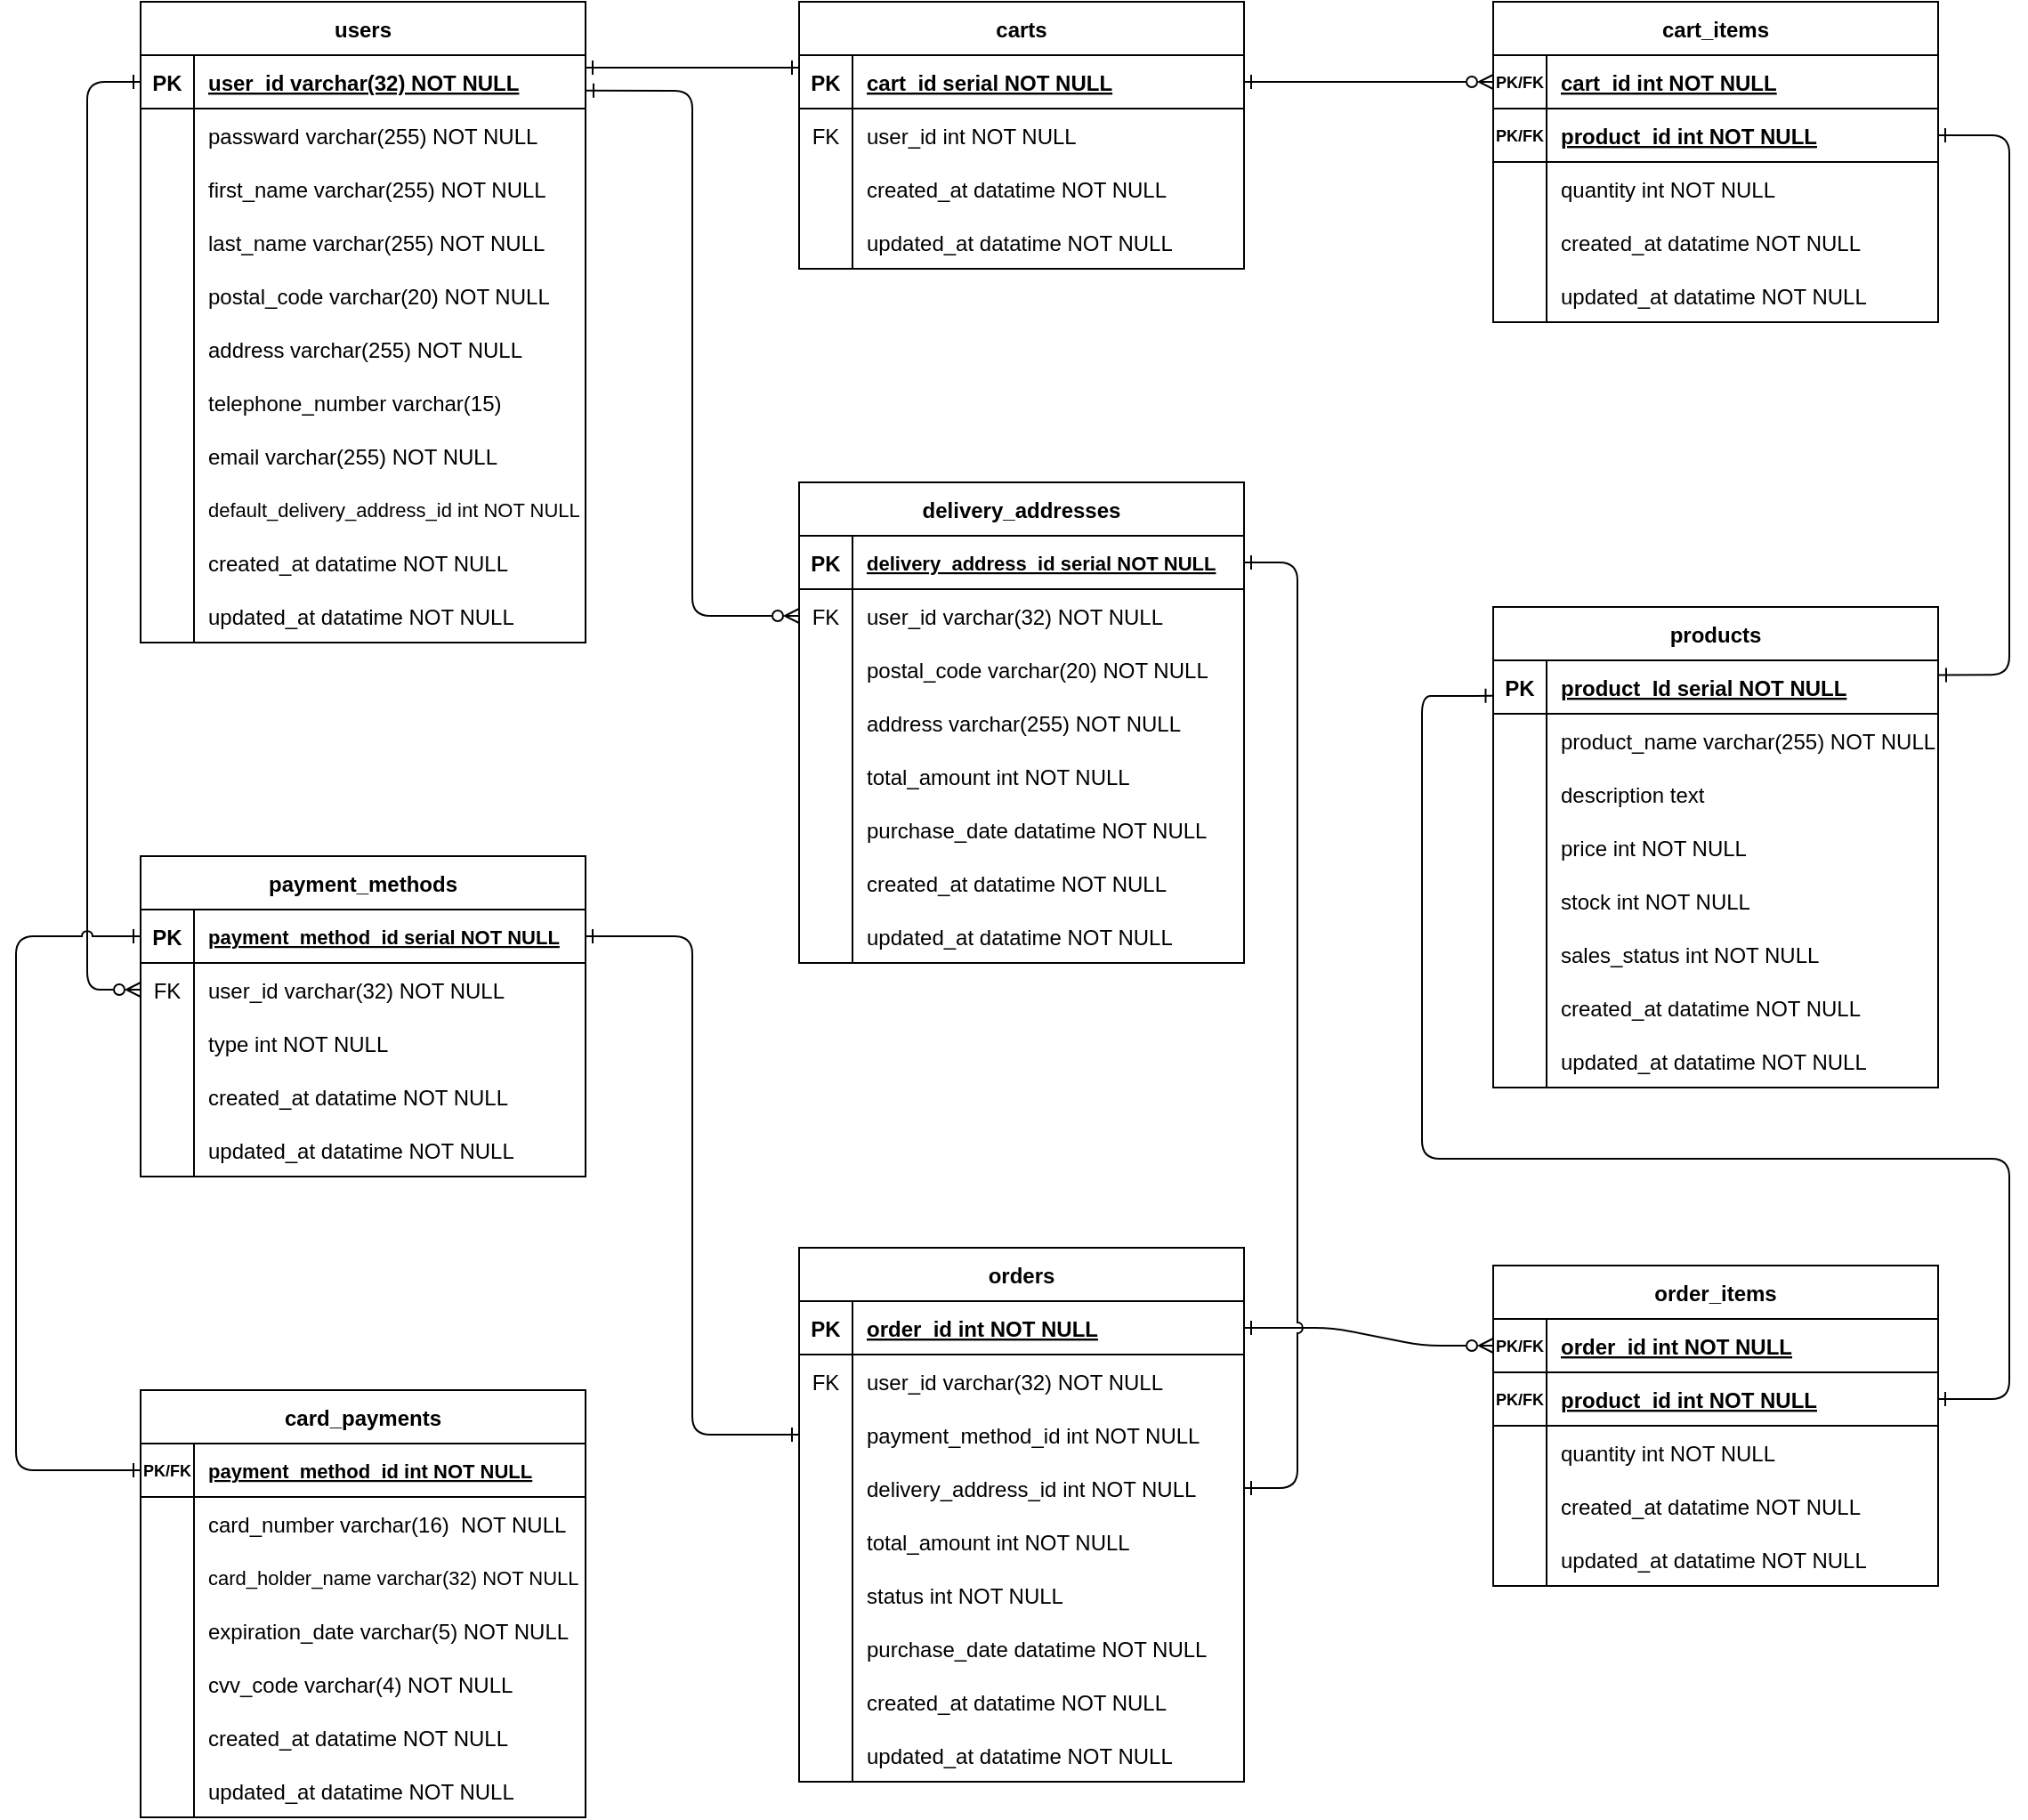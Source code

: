 <mxfile version="24.4.8" type="google">
  <diagram id="R2lEEEUBdFMjLlhIrx00" name="Page-1">
    <mxGraphModel grid="1" page="0" gridSize="10" guides="1" tooltips="1" connect="1" arrows="1" fold="1" pageScale="1" pageWidth="850" pageHeight="1100" math="0" shadow="0" extFonts="Permanent Marker^https://fonts.googleapis.com/css?family=Permanent+Marker">
      <root>
        <mxCell id="0" />
        <mxCell id="1" parent="0" />
        <mxCell id="C-vyLk0tnHw3VtMMgP7b-2" value="carts" style="shape=table;startSize=30;container=1;collapsible=1;childLayout=tableLayout;fixedRows=1;rowLines=0;fontStyle=1;align=center;resizeLast=1;" vertex="1" parent="1">
          <mxGeometry x="440" y="120" width="250" height="150" as="geometry" />
        </mxCell>
        <mxCell id="C-vyLk0tnHw3VtMMgP7b-3" value="" style="shape=partialRectangle;collapsible=0;dropTarget=0;pointerEvents=0;fillColor=none;points=[[0,0.5],[1,0.5]];portConstraint=eastwest;top=0;left=0;right=0;bottom=1;" vertex="1" parent="C-vyLk0tnHw3VtMMgP7b-2">
          <mxGeometry y="30" width="250" height="30" as="geometry" />
        </mxCell>
        <mxCell id="C-vyLk0tnHw3VtMMgP7b-4" value="PK" style="shape=partialRectangle;overflow=hidden;connectable=0;fillColor=none;top=0;left=0;bottom=0;right=0;fontStyle=1;" vertex="1" parent="C-vyLk0tnHw3VtMMgP7b-3">
          <mxGeometry width="30" height="30" as="geometry">
            <mxRectangle width="30" height="30" as="alternateBounds" />
          </mxGeometry>
        </mxCell>
        <mxCell id="C-vyLk0tnHw3VtMMgP7b-5" value="cart_id serial NOT NULL " style="shape=partialRectangle;overflow=hidden;connectable=0;fillColor=none;top=0;left=0;bottom=0;right=0;align=left;spacingLeft=6;fontStyle=5;" vertex="1" parent="C-vyLk0tnHw3VtMMgP7b-3">
          <mxGeometry x="30" width="220" height="30" as="geometry">
            <mxRectangle width="220" height="30" as="alternateBounds" />
          </mxGeometry>
        </mxCell>
        <mxCell id="C-vyLk0tnHw3VtMMgP7b-6" value="" style="shape=partialRectangle;collapsible=0;dropTarget=0;pointerEvents=0;fillColor=none;points=[[0,0.5],[1,0.5]];portConstraint=eastwest;top=0;left=0;right=0;bottom=0;" vertex="1" parent="C-vyLk0tnHw3VtMMgP7b-2">
          <mxGeometry y="60" width="250" height="30" as="geometry" />
        </mxCell>
        <mxCell id="C-vyLk0tnHw3VtMMgP7b-7" value="FK" style="shape=partialRectangle;overflow=hidden;connectable=0;fillColor=none;top=0;left=0;bottom=0;right=0;" vertex="1" parent="C-vyLk0tnHw3VtMMgP7b-6">
          <mxGeometry width="30" height="30" as="geometry">
            <mxRectangle width="30" height="30" as="alternateBounds" />
          </mxGeometry>
        </mxCell>
        <mxCell id="C-vyLk0tnHw3VtMMgP7b-8" value="user_id int NOT NULL" style="shape=partialRectangle;overflow=hidden;connectable=0;fillColor=none;top=0;left=0;bottom=0;right=0;align=left;spacingLeft=6;" vertex="1" parent="C-vyLk0tnHw3VtMMgP7b-6">
          <mxGeometry x="30" width="220" height="30" as="geometry">
            <mxRectangle width="220" height="30" as="alternateBounds" />
          </mxGeometry>
        </mxCell>
        <mxCell id="C-vyLk0tnHw3VtMMgP7b-9" value="" style="shape=partialRectangle;collapsible=0;dropTarget=0;pointerEvents=0;fillColor=none;points=[[0,0.5],[1,0.5]];portConstraint=eastwest;top=0;left=0;right=0;bottom=0;" vertex="1" parent="C-vyLk0tnHw3VtMMgP7b-2">
          <mxGeometry y="90" width="250" height="30" as="geometry" />
        </mxCell>
        <mxCell id="C-vyLk0tnHw3VtMMgP7b-10" value="" style="shape=partialRectangle;overflow=hidden;connectable=0;fillColor=none;top=0;left=0;bottom=0;right=0;" vertex="1" parent="C-vyLk0tnHw3VtMMgP7b-9">
          <mxGeometry width="30" height="30" as="geometry">
            <mxRectangle width="30" height="30" as="alternateBounds" />
          </mxGeometry>
        </mxCell>
        <mxCell id="C-vyLk0tnHw3VtMMgP7b-11" value="created_at datatime NOT NULL" style="shape=partialRectangle;overflow=hidden;connectable=0;fillColor=none;top=0;left=0;bottom=0;right=0;align=left;spacingLeft=6;" vertex="1" parent="C-vyLk0tnHw3VtMMgP7b-9">
          <mxGeometry x="30" width="220" height="30" as="geometry">
            <mxRectangle width="220" height="30" as="alternateBounds" />
          </mxGeometry>
        </mxCell>
        <mxCell id="_1l03DGZOWFUhwXplyLa-34" style="shape=partialRectangle;collapsible=0;dropTarget=0;pointerEvents=0;fillColor=none;points=[[0,0.5],[1,0.5]];portConstraint=eastwest;top=0;left=0;right=0;bottom=0;" vertex="1" parent="C-vyLk0tnHw3VtMMgP7b-2">
          <mxGeometry y="120" width="250" height="30" as="geometry" />
        </mxCell>
        <mxCell id="_1l03DGZOWFUhwXplyLa-35" style="shape=partialRectangle;overflow=hidden;connectable=0;fillColor=none;top=0;left=0;bottom=0;right=0;" vertex="1" parent="_1l03DGZOWFUhwXplyLa-34">
          <mxGeometry width="30" height="30" as="geometry">
            <mxRectangle width="30" height="30" as="alternateBounds" />
          </mxGeometry>
        </mxCell>
        <mxCell id="_1l03DGZOWFUhwXplyLa-36" value="updated_at datatime NOT NULL" style="shape=partialRectangle;overflow=hidden;connectable=0;fillColor=none;top=0;left=0;bottom=0;right=0;align=left;spacingLeft=6;" vertex="1" parent="_1l03DGZOWFUhwXplyLa-34">
          <mxGeometry x="30" width="220" height="30" as="geometry">
            <mxRectangle width="220" height="30" as="alternateBounds" />
          </mxGeometry>
        </mxCell>
        <mxCell id="C-vyLk0tnHw3VtMMgP7b-23" value="users" style="shape=table;startSize=30;container=1;collapsible=1;childLayout=tableLayout;fixedRows=1;rowLines=0;fontStyle=1;align=center;resizeLast=1;" vertex="1" parent="1">
          <mxGeometry x="70" y="120" width="250" height="360" as="geometry" />
        </mxCell>
        <mxCell id="C-vyLk0tnHw3VtMMgP7b-24" value="" style="shape=partialRectangle;collapsible=0;dropTarget=0;pointerEvents=0;fillColor=none;points=[[0,0.5],[1,0.5]];portConstraint=eastwest;top=0;left=0;right=0;bottom=1;" vertex="1" parent="C-vyLk0tnHw3VtMMgP7b-23">
          <mxGeometry y="30" width="250" height="30" as="geometry" />
        </mxCell>
        <mxCell id="C-vyLk0tnHw3VtMMgP7b-25" value="PK" style="shape=partialRectangle;overflow=hidden;connectable=0;fillColor=none;top=0;left=0;bottom=0;right=0;fontStyle=1;" vertex="1" parent="C-vyLk0tnHw3VtMMgP7b-24">
          <mxGeometry width="30" height="30" as="geometry">
            <mxRectangle width="30" height="30" as="alternateBounds" />
          </mxGeometry>
        </mxCell>
        <mxCell id="C-vyLk0tnHw3VtMMgP7b-26" value="user_id varchar(32) NOT NULL " style="shape=partialRectangle;overflow=hidden;connectable=0;fillColor=none;top=0;left=0;bottom=0;right=0;align=left;spacingLeft=6;fontStyle=5;" vertex="1" parent="C-vyLk0tnHw3VtMMgP7b-24">
          <mxGeometry x="30" width="220" height="30" as="geometry">
            <mxRectangle width="220" height="30" as="alternateBounds" />
          </mxGeometry>
        </mxCell>
        <mxCell id="C-vyLk0tnHw3VtMMgP7b-27" value="" style="shape=partialRectangle;collapsible=0;dropTarget=0;pointerEvents=0;fillColor=none;points=[[0,0.5],[1,0.5]];portConstraint=eastwest;top=0;left=0;right=0;bottom=0;" vertex="1" parent="C-vyLk0tnHw3VtMMgP7b-23">
          <mxGeometry y="60" width="250" height="30" as="geometry" />
        </mxCell>
        <mxCell id="C-vyLk0tnHw3VtMMgP7b-28" value="" style="shape=partialRectangle;overflow=hidden;connectable=0;fillColor=none;top=0;left=0;bottom=0;right=0;" vertex="1" parent="C-vyLk0tnHw3VtMMgP7b-27">
          <mxGeometry width="30" height="30" as="geometry">
            <mxRectangle width="30" height="30" as="alternateBounds" />
          </mxGeometry>
        </mxCell>
        <mxCell id="C-vyLk0tnHw3VtMMgP7b-29" value="passward varchar(255) NOT NULL" style="shape=partialRectangle;overflow=hidden;connectable=0;fillColor=none;top=0;left=0;bottom=0;right=0;align=left;spacingLeft=6;" vertex="1" parent="C-vyLk0tnHw3VtMMgP7b-27">
          <mxGeometry x="30" width="220" height="30" as="geometry">
            <mxRectangle width="220" height="30" as="alternateBounds" />
          </mxGeometry>
        </mxCell>
        <mxCell id="_1l03DGZOWFUhwXplyLa-4" style="shape=partialRectangle;collapsible=0;dropTarget=0;pointerEvents=0;fillColor=none;points=[[0,0.5],[1,0.5]];portConstraint=eastwest;top=0;left=0;right=0;bottom=0;" vertex="1" parent="C-vyLk0tnHw3VtMMgP7b-23">
          <mxGeometry y="90" width="250" height="30" as="geometry" />
        </mxCell>
        <mxCell id="_1l03DGZOWFUhwXplyLa-5" style="shape=partialRectangle;overflow=hidden;connectable=0;fillColor=none;top=0;left=0;bottom=0;right=0;" vertex="1" parent="_1l03DGZOWFUhwXplyLa-4">
          <mxGeometry width="30" height="30" as="geometry">
            <mxRectangle width="30" height="30" as="alternateBounds" />
          </mxGeometry>
        </mxCell>
        <mxCell id="_1l03DGZOWFUhwXplyLa-6" value="first_name varchar(255) NOT NULL" style="shape=partialRectangle;overflow=hidden;connectable=0;fillColor=none;top=0;left=0;bottom=0;right=0;align=left;spacingLeft=6;" vertex="1" parent="_1l03DGZOWFUhwXplyLa-4">
          <mxGeometry x="30" width="220" height="30" as="geometry">
            <mxRectangle width="220" height="30" as="alternateBounds" />
          </mxGeometry>
        </mxCell>
        <mxCell id="vBgQQyaA745BGDZwW214-1" style="shape=partialRectangle;collapsible=0;dropTarget=0;pointerEvents=0;fillColor=none;points=[[0,0.5],[1,0.5]];portConstraint=eastwest;top=0;left=0;right=0;bottom=0;" vertex="1" parent="C-vyLk0tnHw3VtMMgP7b-23">
          <mxGeometry y="120" width="250" height="30" as="geometry" />
        </mxCell>
        <mxCell id="vBgQQyaA745BGDZwW214-2" style="shape=partialRectangle;overflow=hidden;connectable=0;fillColor=none;top=0;left=0;bottom=0;right=0;" vertex="1" parent="vBgQQyaA745BGDZwW214-1">
          <mxGeometry width="30" height="30" as="geometry">
            <mxRectangle width="30" height="30" as="alternateBounds" />
          </mxGeometry>
        </mxCell>
        <mxCell id="vBgQQyaA745BGDZwW214-3" value="last_name varchar(255) NOT NULL" style="shape=partialRectangle;overflow=hidden;connectable=0;fillColor=none;top=0;left=0;bottom=0;right=0;align=left;spacingLeft=6;" vertex="1" parent="vBgQQyaA745BGDZwW214-1">
          <mxGeometry x="30" width="220" height="30" as="geometry">
            <mxRectangle width="220" height="30" as="alternateBounds" />
          </mxGeometry>
        </mxCell>
        <mxCell id="vBgQQyaA745BGDZwW214-4" style="shape=partialRectangle;collapsible=0;dropTarget=0;pointerEvents=0;fillColor=none;points=[[0,0.5],[1,0.5]];portConstraint=eastwest;top=0;left=0;right=0;bottom=0;" vertex="1" parent="C-vyLk0tnHw3VtMMgP7b-23">
          <mxGeometry y="150" width="250" height="30" as="geometry" />
        </mxCell>
        <mxCell id="vBgQQyaA745BGDZwW214-5" style="shape=partialRectangle;overflow=hidden;connectable=0;fillColor=none;top=0;left=0;bottom=0;right=0;" vertex="1" parent="vBgQQyaA745BGDZwW214-4">
          <mxGeometry width="30" height="30" as="geometry">
            <mxRectangle width="30" height="30" as="alternateBounds" />
          </mxGeometry>
        </mxCell>
        <mxCell id="vBgQQyaA745BGDZwW214-6" value="postal_code varchar(20) NOT NULL" style="shape=partialRectangle;overflow=hidden;connectable=0;fillColor=none;top=0;left=0;bottom=0;right=0;align=left;spacingLeft=6;textShadow=0;" vertex="1" parent="vBgQQyaA745BGDZwW214-4">
          <mxGeometry x="30" width="220" height="30" as="geometry">
            <mxRectangle width="220" height="30" as="alternateBounds" />
          </mxGeometry>
        </mxCell>
        <mxCell id="_1l03DGZOWFUhwXplyLa-1" style="shape=partialRectangle;collapsible=0;dropTarget=0;pointerEvents=0;fillColor=none;points=[[0,0.5],[1,0.5]];portConstraint=eastwest;top=0;left=0;right=0;bottom=0;" vertex="1" parent="C-vyLk0tnHw3VtMMgP7b-23">
          <mxGeometry y="180" width="250" height="30" as="geometry" />
        </mxCell>
        <mxCell id="_1l03DGZOWFUhwXplyLa-2" style="shape=partialRectangle;overflow=hidden;connectable=0;fillColor=none;top=0;left=0;bottom=0;right=0;" vertex="1" parent="_1l03DGZOWFUhwXplyLa-1">
          <mxGeometry width="30" height="30" as="geometry">
            <mxRectangle width="30" height="30" as="alternateBounds" />
          </mxGeometry>
        </mxCell>
        <mxCell id="_1l03DGZOWFUhwXplyLa-3" value="address varchar(255) NOT NULL" style="shape=partialRectangle;overflow=hidden;connectable=0;fillColor=none;top=0;left=0;bottom=0;right=0;align=left;spacingLeft=6;textShadow=0;" vertex="1" parent="_1l03DGZOWFUhwXplyLa-1">
          <mxGeometry x="30" width="220" height="30" as="geometry">
            <mxRectangle width="220" height="30" as="alternateBounds" />
          </mxGeometry>
        </mxCell>
        <mxCell id="_1l03DGZOWFUhwXplyLa-22" style="shape=partialRectangle;collapsible=0;dropTarget=0;pointerEvents=0;fillColor=none;points=[[0,0.5],[1,0.5]];portConstraint=eastwest;top=0;left=0;right=0;bottom=0;" vertex="1" parent="C-vyLk0tnHw3VtMMgP7b-23">
          <mxGeometry y="210" width="250" height="30" as="geometry" />
        </mxCell>
        <mxCell id="_1l03DGZOWFUhwXplyLa-23" style="shape=partialRectangle;overflow=hidden;connectable=0;fillColor=none;top=0;left=0;bottom=0;right=0;" vertex="1" parent="_1l03DGZOWFUhwXplyLa-22">
          <mxGeometry width="30" height="30" as="geometry">
            <mxRectangle width="30" height="30" as="alternateBounds" />
          </mxGeometry>
        </mxCell>
        <mxCell id="_1l03DGZOWFUhwXplyLa-24" value="telephone_number varchar(15)" style="shape=partialRectangle;overflow=hidden;connectable=0;fillColor=none;top=0;left=0;bottom=0;right=0;align=left;spacingLeft=6;textShadow=0;" vertex="1" parent="_1l03DGZOWFUhwXplyLa-22">
          <mxGeometry x="30" width="220" height="30" as="geometry">
            <mxRectangle width="220" height="30" as="alternateBounds" />
          </mxGeometry>
        </mxCell>
        <mxCell id="_1l03DGZOWFUhwXplyLa-19" style="shape=partialRectangle;collapsible=0;dropTarget=0;pointerEvents=0;fillColor=none;points=[[0,0.5],[1,0.5]];portConstraint=eastwest;top=0;left=0;right=0;bottom=0;" vertex="1" parent="C-vyLk0tnHw3VtMMgP7b-23">
          <mxGeometry y="240" width="250" height="30" as="geometry" />
        </mxCell>
        <mxCell id="_1l03DGZOWFUhwXplyLa-20" style="shape=partialRectangle;overflow=hidden;connectable=0;fillColor=none;top=0;left=0;bottom=0;right=0;" vertex="1" parent="_1l03DGZOWFUhwXplyLa-19">
          <mxGeometry width="30" height="30" as="geometry">
            <mxRectangle width="30" height="30" as="alternateBounds" />
          </mxGeometry>
        </mxCell>
        <mxCell id="_1l03DGZOWFUhwXplyLa-21" value="email varchar(255) NOT NULL" style="shape=partialRectangle;overflow=hidden;connectable=0;fillColor=none;top=0;left=0;bottom=0;right=0;align=left;spacingLeft=6;textShadow=0;" vertex="1" parent="_1l03DGZOWFUhwXplyLa-19">
          <mxGeometry x="30" width="220" height="30" as="geometry">
            <mxRectangle width="220" height="30" as="alternateBounds" />
          </mxGeometry>
        </mxCell>
        <mxCell id="vBgQQyaA745BGDZwW214-23" style="shape=partialRectangle;collapsible=0;dropTarget=0;pointerEvents=0;fillColor=none;points=[[0,0.5],[1,0.5]];portConstraint=eastwest;top=0;left=0;right=0;bottom=0;" vertex="1" parent="C-vyLk0tnHw3VtMMgP7b-23">
          <mxGeometry y="270" width="250" height="30" as="geometry" />
        </mxCell>
        <mxCell id="vBgQQyaA745BGDZwW214-24" style="shape=partialRectangle;overflow=hidden;connectable=0;fillColor=none;top=0;left=0;bottom=0;right=0;" vertex="1" parent="vBgQQyaA745BGDZwW214-23">
          <mxGeometry width="30" height="30" as="geometry">
            <mxRectangle width="30" height="30" as="alternateBounds" />
          </mxGeometry>
        </mxCell>
        <mxCell id="vBgQQyaA745BGDZwW214-25" value="default_delivery_address_id int NOT NULL" style="shape=partialRectangle;overflow=hidden;connectable=0;fillColor=none;top=0;left=0;bottom=0;right=0;align=left;spacingLeft=6;textShadow=0;fontSize=11;" vertex="1" parent="vBgQQyaA745BGDZwW214-23">
          <mxGeometry x="30" width="220" height="30" as="geometry">
            <mxRectangle width="220" height="30" as="alternateBounds" />
          </mxGeometry>
        </mxCell>
        <mxCell id="_1l03DGZOWFUhwXplyLa-28" style="shape=partialRectangle;collapsible=0;dropTarget=0;pointerEvents=0;fillColor=none;points=[[0,0.5],[1,0.5]];portConstraint=eastwest;top=0;left=0;right=0;bottom=0;" vertex="1" parent="C-vyLk0tnHw3VtMMgP7b-23">
          <mxGeometry y="300" width="250" height="30" as="geometry" />
        </mxCell>
        <mxCell id="_1l03DGZOWFUhwXplyLa-29" style="shape=partialRectangle;overflow=hidden;connectable=0;fillColor=none;top=0;left=0;bottom=0;right=0;" vertex="1" parent="_1l03DGZOWFUhwXplyLa-28">
          <mxGeometry width="30" height="30" as="geometry">
            <mxRectangle width="30" height="30" as="alternateBounds" />
          </mxGeometry>
        </mxCell>
        <mxCell id="_1l03DGZOWFUhwXplyLa-30" value="created_at datatime NOT NULL" style="shape=partialRectangle;overflow=hidden;connectable=0;fillColor=none;top=0;left=0;bottom=0;right=0;align=left;spacingLeft=6;textShadow=0;" vertex="1" parent="_1l03DGZOWFUhwXplyLa-28">
          <mxGeometry x="30" width="220" height="30" as="geometry">
            <mxRectangle width="220" height="30" as="alternateBounds" />
          </mxGeometry>
        </mxCell>
        <mxCell id="_1l03DGZOWFUhwXplyLa-31" style="shape=partialRectangle;collapsible=0;dropTarget=0;pointerEvents=0;fillColor=none;points=[[0,0.5],[1,0.5]];portConstraint=eastwest;top=0;left=0;right=0;bottom=0;" vertex="1" parent="C-vyLk0tnHw3VtMMgP7b-23">
          <mxGeometry y="330" width="250" height="30" as="geometry" />
        </mxCell>
        <mxCell id="_1l03DGZOWFUhwXplyLa-32" style="shape=partialRectangle;overflow=hidden;connectable=0;fillColor=none;top=0;left=0;bottom=0;right=0;" vertex="1" parent="_1l03DGZOWFUhwXplyLa-31">
          <mxGeometry width="30" height="30" as="geometry">
            <mxRectangle width="30" height="30" as="alternateBounds" />
          </mxGeometry>
        </mxCell>
        <mxCell id="_1l03DGZOWFUhwXplyLa-33" value="updated_at datatime NOT NULL" style="shape=partialRectangle;overflow=hidden;connectable=0;fillColor=none;top=0;left=0;bottom=0;right=0;align=left;spacingLeft=6;textShadow=0;" vertex="1" parent="_1l03DGZOWFUhwXplyLa-31">
          <mxGeometry x="30" width="220" height="30" as="geometry">
            <mxRectangle width="220" height="30" as="alternateBounds" />
          </mxGeometry>
        </mxCell>
        <mxCell id="_1l03DGZOWFUhwXplyLa-37" value="cart_items" style="shape=table;startSize=30;container=1;collapsible=1;childLayout=tableLayout;fixedRows=1;rowLines=0;fontStyle=1;align=center;resizeLast=1;" vertex="1" parent="1">
          <mxGeometry x="830" y="120" width="250" height="180" as="geometry" />
        </mxCell>
        <mxCell id="_1l03DGZOWFUhwXplyLa-38" value="" style="shape=partialRectangle;collapsible=0;dropTarget=0;pointerEvents=0;fillColor=none;points=[[0,0.5],[1,0.5]];portConstraint=eastwest;top=0;left=0;right=0;bottom=1;" vertex="1" parent="_1l03DGZOWFUhwXplyLa-37">
          <mxGeometry y="30" width="250" height="30" as="geometry" />
        </mxCell>
        <mxCell id="_1l03DGZOWFUhwXplyLa-39" value="PK/FK" style="shape=partialRectangle;overflow=hidden;connectable=0;fillColor=none;top=0;left=0;bottom=0;right=0;fontStyle=1;fontSize=9;" vertex="1" parent="_1l03DGZOWFUhwXplyLa-38">
          <mxGeometry width="30" height="30" as="geometry">
            <mxRectangle width="30" height="30" as="alternateBounds" />
          </mxGeometry>
        </mxCell>
        <mxCell id="_1l03DGZOWFUhwXplyLa-40" value="cart_id int NOT NULL" style="shape=partialRectangle;overflow=hidden;connectable=0;fillColor=none;top=0;left=0;bottom=0;right=0;align=left;spacingLeft=6;fontStyle=5;" vertex="1" parent="_1l03DGZOWFUhwXplyLa-38">
          <mxGeometry x="30" width="220" height="30" as="geometry">
            <mxRectangle width="220" height="30" as="alternateBounds" />
          </mxGeometry>
        </mxCell>
        <mxCell id="vBgQQyaA745BGDZwW214-19" style="shape=partialRectangle;collapsible=0;dropTarget=0;pointerEvents=0;fillColor=none;points=[[0,0.5],[1,0.5]];portConstraint=eastwest;top=0;left=0;right=0;bottom=1;" vertex="1" parent="_1l03DGZOWFUhwXplyLa-37">
          <mxGeometry y="60" width="250" height="30" as="geometry" />
        </mxCell>
        <mxCell id="vBgQQyaA745BGDZwW214-20" value="PK/FK" style="shape=partialRectangle;overflow=hidden;connectable=0;fillColor=none;top=0;left=0;bottom=0;right=0;fontStyle=1;fontSize=9;" vertex="1" parent="vBgQQyaA745BGDZwW214-19">
          <mxGeometry width="30" height="30" as="geometry">
            <mxRectangle width="30" height="30" as="alternateBounds" />
          </mxGeometry>
        </mxCell>
        <mxCell id="vBgQQyaA745BGDZwW214-21" value="product_id int NOT NULL" style="shape=partialRectangle;overflow=hidden;connectable=0;fillColor=none;top=0;left=0;bottom=0;right=0;align=left;spacingLeft=6;fontStyle=5;" vertex="1" parent="vBgQQyaA745BGDZwW214-19">
          <mxGeometry x="30" width="220" height="30" as="geometry">
            <mxRectangle width="220" height="30" as="alternateBounds" />
          </mxGeometry>
        </mxCell>
        <mxCell id="_1l03DGZOWFUhwXplyLa-50" style="shape=partialRectangle;collapsible=0;dropTarget=0;pointerEvents=0;fillColor=none;points=[[0,0.5],[1,0.5]];portConstraint=eastwest;top=0;left=0;right=0;bottom=0;" vertex="1" parent="_1l03DGZOWFUhwXplyLa-37">
          <mxGeometry y="90" width="250" height="30" as="geometry" />
        </mxCell>
        <mxCell id="_1l03DGZOWFUhwXplyLa-51" style="shape=partialRectangle;overflow=hidden;connectable=0;fillColor=none;top=0;left=0;bottom=0;right=0;" vertex="1" parent="_1l03DGZOWFUhwXplyLa-50">
          <mxGeometry width="30" height="30" as="geometry">
            <mxRectangle width="30" height="30" as="alternateBounds" />
          </mxGeometry>
        </mxCell>
        <mxCell id="_1l03DGZOWFUhwXplyLa-52" value="quantity int NOT NULL" style="shape=partialRectangle;overflow=hidden;connectable=0;fillColor=none;top=0;left=0;bottom=0;right=0;align=left;spacingLeft=6;" vertex="1" parent="_1l03DGZOWFUhwXplyLa-50">
          <mxGeometry x="30" width="220" height="30" as="geometry">
            <mxRectangle width="220" height="30" as="alternateBounds" />
          </mxGeometry>
        </mxCell>
        <mxCell id="_1l03DGZOWFUhwXplyLa-44" value="" style="shape=partialRectangle;collapsible=0;dropTarget=0;pointerEvents=0;fillColor=none;points=[[0,0.5],[1,0.5]];portConstraint=eastwest;top=0;left=0;right=0;bottom=0;" vertex="1" parent="_1l03DGZOWFUhwXplyLa-37">
          <mxGeometry y="120" width="250" height="30" as="geometry" />
        </mxCell>
        <mxCell id="_1l03DGZOWFUhwXplyLa-45" value="" style="shape=partialRectangle;overflow=hidden;connectable=0;fillColor=none;top=0;left=0;bottom=0;right=0;" vertex="1" parent="_1l03DGZOWFUhwXplyLa-44">
          <mxGeometry width="30" height="30" as="geometry">
            <mxRectangle width="30" height="30" as="alternateBounds" />
          </mxGeometry>
        </mxCell>
        <mxCell id="_1l03DGZOWFUhwXplyLa-46" value="created_at datatime NOT NULL" style="shape=partialRectangle;overflow=hidden;connectable=0;fillColor=none;top=0;left=0;bottom=0;right=0;align=left;spacingLeft=6;" vertex="1" parent="_1l03DGZOWFUhwXplyLa-44">
          <mxGeometry x="30" width="220" height="30" as="geometry">
            <mxRectangle width="220" height="30" as="alternateBounds" />
          </mxGeometry>
        </mxCell>
        <mxCell id="_1l03DGZOWFUhwXplyLa-47" style="shape=partialRectangle;collapsible=0;dropTarget=0;pointerEvents=0;fillColor=none;points=[[0,0.5],[1,0.5]];portConstraint=eastwest;top=0;left=0;right=0;bottom=0;" vertex="1" parent="_1l03DGZOWFUhwXplyLa-37">
          <mxGeometry y="150" width="250" height="30" as="geometry" />
        </mxCell>
        <mxCell id="_1l03DGZOWFUhwXplyLa-48" style="shape=partialRectangle;overflow=hidden;connectable=0;fillColor=none;top=0;left=0;bottom=0;right=0;" vertex="1" parent="_1l03DGZOWFUhwXplyLa-47">
          <mxGeometry width="30" height="30" as="geometry">
            <mxRectangle width="30" height="30" as="alternateBounds" />
          </mxGeometry>
        </mxCell>
        <mxCell id="_1l03DGZOWFUhwXplyLa-49" value="updated_at datatime NOT NULL" style="shape=partialRectangle;overflow=hidden;connectable=0;fillColor=none;top=0;left=0;bottom=0;right=0;align=left;spacingLeft=6;" vertex="1" parent="_1l03DGZOWFUhwXplyLa-47">
          <mxGeometry x="30" width="220" height="30" as="geometry">
            <mxRectangle width="220" height="30" as="alternateBounds" />
          </mxGeometry>
        </mxCell>
        <mxCell id="_1l03DGZOWFUhwXplyLa-53" value="products" style="shape=table;startSize=30;container=1;collapsible=1;childLayout=tableLayout;fixedRows=1;rowLines=0;fontStyle=1;align=center;resizeLast=1;" vertex="1" parent="1">
          <mxGeometry x="830" y="460" width="250" height="270" as="geometry" />
        </mxCell>
        <mxCell id="_1l03DGZOWFUhwXplyLa-54" value="" style="shape=partialRectangle;collapsible=0;dropTarget=0;pointerEvents=0;fillColor=none;points=[[0,0.5],[1,0.5]];portConstraint=eastwest;top=0;left=0;right=0;bottom=1;" vertex="1" parent="_1l03DGZOWFUhwXplyLa-53">
          <mxGeometry y="30" width="250" height="30" as="geometry" />
        </mxCell>
        <mxCell id="_1l03DGZOWFUhwXplyLa-55" value="PK" style="shape=partialRectangle;overflow=hidden;connectable=0;fillColor=none;top=0;left=0;bottom=0;right=0;fontStyle=1;" vertex="1" parent="_1l03DGZOWFUhwXplyLa-54">
          <mxGeometry width="30" height="30" as="geometry">
            <mxRectangle width="30" height="30" as="alternateBounds" />
          </mxGeometry>
        </mxCell>
        <mxCell id="_1l03DGZOWFUhwXplyLa-56" value="product_Id serial NOT NULL " style="shape=partialRectangle;overflow=hidden;connectable=0;fillColor=none;top=0;left=0;bottom=0;right=0;align=left;spacingLeft=6;fontStyle=5;" vertex="1" parent="_1l03DGZOWFUhwXplyLa-54">
          <mxGeometry x="30" width="220" height="30" as="geometry">
            <mxRectangle width="220" height="30" as="alternateBounds" />
          </mxGeometry>
        </mxCell>
        <mxCell id="_1l03DGZOWFUhwXplyLa-60" style="shape=partialRectangle;collapsible=0;dropTarget=0;pointerEvents=0;fillColor=none;points=[[0,0.5],[1,0.5]];portConstraint=eastwest;top=0;left=0;right=0;bottom=0;" vertex="1" parent="_1l03DGZOWFUhwXplyLa-53">
          <mxGeometry y="60" width="250" height="30" as="geometry" />
        </mxCell>
        <mxCell id="_1l03DGZOWFUhwXplyLa-61" style="shape=partialRectangle;overflow=hidden;connectable=0;fillColor=none;top=0;left=0;bottom=0;right=0;" vertex="1" parent="_1l03DGZOWFUhwXplyLa-60">
          <mxGeometry width="30" height="30" as="geometry">
            <mxRectangle width="30" height="30" as="alternateBounds" />
          </mxGeometry>
        </mxCell>
        <mxCell id="_1l03DGZOWFUhwXplyLa-62" value="product_name varchar(255) NOT NULL" style="shape=partialRectangle;overflow=hidden;connectable=0;fillColor=none;top=0;left=0;bottom=0;right=0;align=left;spacingLeft=6;" vertex="1" parent="_1l03DGZOWFUhwXplyLa-60">
          <mxGeometry x="30" width="220" height="30" as="geometry">
            <mxRectangle width="220" height="30" as="alternateBounds" />
          </mxGeometry>
        </mxCell>
        <mxCell id="_1l03DGZOWFUhwXplyLa-69" style="shape=partialRectangle;collapsible=0;dropTarget=0;pointerEvents=0;fillColor=none;points=[[0,0.5],[1,0.5]];portConstraint=eastwest;top=0;left=0;right=0;bottom=0;" vertex="1" parent="_1l03DGZOWFUhwXplyLa-53">
          <mxGeometry y="90" width="250" height="30" as="geometry" />
        </mxCell>
        <mxCell id="_1l03DGZOWFUhwXplyLa-70" style="shape=partialRectangle;overflow=hidden;connectable=0;fillColor=none;top=0;left=0;bottom=0;right=0;" vertex="1" parent="_1l03DGZOWFUhwXplyLa-69">
          <mxGeometry width="30" height="30" as="geometry">
            <mxRectangle width="30" height="30" as="alternateBounds" />
          </mxGeometry>
        </mxCell>
        <mxCell id="_1l03DGZOWFUhwXplyLa-71" value="description text" style="shape=partialRectangle;overflow=hidden;connectable=0;fillColor=none;top=0;left=0;bottom=0;right=0;align=left;spacingLeft=6;" vertex="1" parent="_1l03DGZOWFUhwXplyLa-69">
          <mxGeometry x="30" width="220" height="30" as="geometry">
            <mxRectangle width="220" height="30" as="alternateBounds" />
          </mxGeometry>
        </mxCell>
        <mxCell id="_1l03DGZOWFUhwXplyLa-78" style="shape=partialRectangle;collapsible=0;dropTarget=0;pointerEvents=0;fillColor=none;points=[[0,0.5],[1,0.5]];portConstraint=eastwest;top=0;left=0;right=0;bottom=0;" vertex="1" parent="_1l03DGZOWFUhwXplyLa-53">
          <mxGeometry y="120" width="250" height="30" as="geometry" />
        </mxCell>
        <mxCell id="_1l03DGZOWFUhwXplyLa-79" style="shape=partialRectangle;overflow=hidden;connectable=0;fillColor=none;top=0;left=0;bottom=0;right=0;" vertex="1" parent="_1l03DGZOWFUhwXplyLa-78">
          <mxGeometry width="30" height="30" as="geometry">
            <mxRectangle width="30" height="30" as="alternateBounds" />
          </mxGeometry>
        </mxCell>
        <mxCell id="_1l03DGZOWFUhwXplyLa-80" value="price int NOT NULL" style="shape=partialRectangle;overflow=hidden;connectable=0;fillColor=none;top=0;left=0;bottom=0;right=0;align=left;spacingLeft=6;" vertex="1" parent="_1l03DGZOWFUhwXplyLa-78">
          <mxGeometry x="30" width="220" height="30" as="geometry">
            <mxRectangle width="220" height="30" as="alternateBounds" />
          </mxGeometry>
        </mxCell>
        <mxCell id="_1l03DGZOWFUhwXplyLa-75" style="shape=partialRectangle;collapsible=0;dropTarget=0;pointerEvents=0;fillColor=none;points=[[0,0.5],[1,0.5]];portConstraint=eastwest;top=0;left=0;right=0;bottom=0;" vertex="1" parent="_1l03DGZOWFUhwXplyLa-53">
          <mxGeometry y="150" width="250" height="30" as="geometry" />
        </mxCell>
        <mxCell id="_1l03DGZOWFUhwXplyLa-76" style="shape=partialRectangle;overflow=hidden;connectable=0;fillColor=none;top=0;left=0;bottom=0;right=0;" vertex="1" parent="_1l03DGZOWFUhwXplyLa-75">
          <mxGeometry width="30" height="30" as="geometry">
            <mxRectangle width="30" height="30" as="alternateBounds" />
          </mxGeometry>
        </mxCell>
        <mxCell id="_1l03DGZOWFUhwXplyLa-77" value="stock int NOT NULL" style="shape=partialRectangle;overflow=hidden;connectable=0;fillColor=none;top=0;left=0;bottom=0;right=0;align=left;spacingLeft=6;" vertex="1" parent="_1l03DGZOWFUhwXplyLa-75">
          <mxGeometry x="30" width="220" height="30" as="geometry">
            <mxRectangle width="220" height="30" as="alternateBounds" />
          </mxGeometry>
        </mxCell>
        <mxCell id="vBgQQyaA745BGDZwW214-16" style="shape=partialRectangle;collapsible=0;dropTarget=0;pointerEvents=0;fillColor=none;points=[[0,0.5],[1,0.5]];portConstraint=eastwest;top=0;left=0;right=0;bottom=0;" vertex="1" parent="_1l03DGZOWFUhwXplyLa-53">
          <mxGeometry y="180" width="250" height="30" as="geometry" />
        </mxCell>
        <mxCell id="vBgQQyaA745BGDZwW214-17" style="shape=partialRectangle;overflow=hidden;connectable=0;fillColor=none;top=0;left=0;bottom=0;right=0;" vertex="1" parent="vBgQQyaA745BGDZwW214-16">
          <mxGeometry width="30" height="30" as="geometry">
            <mxRectangle width="30" height="30" as="alternateBounds" />
          </mxGeometry>
        </mxCell>
        <mxCell id="vBgQQyaA745BGDZwW214-18" value="sales_status int NOT NULL" style="shape=partialRectangle;overflow=hidden;connectable=0;fillColor=none;top=0;left=0;bottom=0;right=0;align=left;spacingLeft=6;" vertex="1" parent="vBgQQyaA745BGDZwW214-16">
          <mxGeometry x="30" width="220" height="30" as="geometry">
            <mxRectangle width="220" height="30" as="alternateBounds" />
          </mxGeometry>
        </mxCell>
        <mxCell id="_1l03DGZOWFUhwXplyLa-63" value="" style="shape=partialRectangle;collapsible=0;dropTarget=0;pointerEvents=0;fillColor=none;points=[[0,0.5],[1,0.5]];portConstraint=eastwest;top=0;left=0;right=0;bottom=0;" vertex="1" parent="_1l03DGZOWFUhwXplyLa-53">
          <mxGeometry y="210" width="250" height="30" as="geometry" />
        </mxCell>
        <mxCell id="_1l03DGZOWFUhwXplyLa-64" value="" style="shape=partialRectangle;overflow=hidden;connectable=0;fillColor=none;top=0;left=0;bottom=0;right=0;" vertex="1" parent="_1l03DGZOWFUhwXplyLa-63">
          <mxGeometry width="30" height="30" as="geometry">
            <mxRectangle width="30" height="30" as="alternateBounds" />
          </mxGeometry>
        </mxCell>
        <mxCell id="_1l03DGZOWFUhwXplyLa-65" value="created_at datatime NOT NULL" style="shape=partialRectangle;overflow=hidden;connectable=0;fillColor=none;top=0;left=0;bottom=0;right=0;align=left;spacingLeft=6;" vertex="1" parent="_1l03DGZOWFUhwXplyLa-63">
          <mxGeometry x="30" width="220" height="30" as="geometry">
            <mxRectangle width="220" height="30" as="alternateBounds" />
          </mxGeometry>
        </mxCell>
        <mxCell id="_1l03DGZOWFUhwXplyLa-66" style="shape=partialRectangle;collapsible=0;dropTarget=0;pointerEvents=0;fillColor=none;points=[[0,0.5],[1,0.5]];portConstraint=eastwest;top=0;left=0;right=0;bottom=0;" vertex="1" parent="_1l03DGZOWFUhwXplyLa-53">
          <mxGeometry y="240" width="250" height="30" as="geometry" />
        </mxCell>
        <mxCell id="_1l03DGZOWFUhwXplyLa-67" style="shape=partialRectangle;overflow=hidden;connectable=0;fillColor=none;top=0;left=0;bottom=0;right=0;" vertex="1" parent="_1l03DGZOWFUhwXplyLa-66">
          <mxGeometry width="30" height="30" as="geometry">
            <mxRectangle width="30" height="30" as="alternateBounds" />
          </mxGeometry>
        </mxCell>
        <mxCell id="_1l03DGZOWFUhwXplyLa-68" value="updated_at datatime NOT NULL" style="shape=partialRectangle;overflow=hidden;connectable=0;fillColor=none;top=0;left=0;bottom=0;right=0;align=left;spacingLeft=6;" vertex="1" parent="_1l03DGZOWFUhwXplyLa-66">
          <mxGeometry x="30" width="220" height="30" as="geometry">
            <mxRectangle width="220" height="30" as="alternateBounds" />
          </mxGeometry>
        </mxCell>
        <mxCell id="_1l03DGZOWFUhwXplyLa-81" value="orders" style="shape=table;startSize=30;container=1;collapsible=1;childLayout=tableLayout;fixedRows=1;rowLines=0;fontStyle=1;align=center;resizeLast=1;" vertex="1" parent="1">
          <mxGeometry x="440" y="820" width="250" height="300" as="geometry" />
        </mxCell>
        <mxCell id="_1l03DGZOWFUhwXplyLa-82" value="" style="shape=partialRectangle;collapsible=0;dropTarget=0;pointerEvents=0;fillColor=none;points=[[0,0.5],[1,0.5]];portConstraint=eastwest;top=0;left=0;right=0;bottom=1;" vertex="1" parent="_1l03DGZOWFUhwXplyLa-81">
          <mxGeometry y="30" width="250" height="30" as="geometry" />
        </mxCell>
        <mxCell id="_1l03DGZOWFUhwXplyLa-83" value="PK" style="shape=partialRectangle;overflow=hidden;connectable=0;fillColor=none;top=0;left=0;bottom=0;right=0;fontStyle=1;" vertex="1" parent="_1l03DGZOWFUhwXplyLa-82">
          <mxGeometry width="30" height="30" as="geometry">
            <mxRectangle width="30" height="30" as="alternateBounds" />
          </mxGeometry>
        </mxCell>
        <mxCell id="_1l03DGZOWFUhwXplyLa-84" value="order_id int NOT NULL" style="shape=partialRectangle;overflow=hidden;connectable=0;fillColor=none;top=0;left=0;bottom=0;right=0;align=left;spacingLeft=6;fontStyle=5;" vertex="1" parent="_1l03DGZOWFUhwXplyLa-82">
          <mxGeometry x="30" width="220" height="30" as="geometry">
            <mxRectangle width="220" height="30" as="alternateBounds" />
          </mxGeometry>
        </mxCell>
        <mxCell id="_1l03DGZOWFUhwXplyLa-88" style="shape=partialRectangle;collapsible=0;dropTarget=0;pointerEvents=0;fillColor=none;points=[[0,0.5],[1,0.5]];portConstraint=eastwest;top=0;left=0;right=0;bottom=0;" vertex="1" parent="_1l03DGZOWFUhwXplyLa-81">
          <mxGeometry y="60" width="250" height="30" as="geometry" />
        </mxCell>
        <mxCell id="_1l03DGZOWFUhwXplyLa-89" value="FK" style="shape=partialRectangle;overflow=hidden;connectable=0;fillColor=none;top=0;left=0;bottom=0;right=0;" vertex="1" parent="_1l03DGZOWFUhwXplyLa-88">
          <mxGeometry width="30" height="30" as="geometry">
            <mxRectangle width="30" height="30" as="alternateBounds" />
          </mxGeometry>
        </mxCell>
        <mxCell id="_1l03DGZOWFUhwXplyLa-90" value="user_id varchar(32) NOT NULL" style="shape=partialRectangle;overflow=hidden;connectable=0;fillColor=none;top=0;left=0;bottom=0;right=0;align=left;spacingLeft=6;" vertex="1" parent="_1l03DGZOWFUhwXplyLa-88">
          <mxGeometry x="30" width="220" height="30" as="geometry">
            <mxRectangle width="220" height="30" as="alternateBounds" />
          </mxGeometry>
        </mxCell>
        <mxCell id="_1l03DGZOWFUhwXplyLa-94" style="shape=partialRectangle;collapsible=0;dropTarget=0;pointerEvents=0;fillColor=none;points=[[0,0.5],[1,0.5]];portConstraint=eastwest;top=0;left=0;right=0;bottom=0;" vertex="1" parent="_1l03DGZOWFUhwXplyLa-81">
          <mxGeometry y="90" width="250" height="30" as="geometry" />
        </mxCell>
        <mxCell id="_1l03DGZOWFUhwXplyLa-95" style="shape=partialRectangle;overflow=hidden;connectable=0;fillColor=none;top=0;left=0;bottom=0;right=0;" vertex="1" parent="_1l03DGZOWFUhwXplyLa-94">
          <mxGeometry width="30" height="30" as="geometry">
            <mxRectangle width="30" height="30" as="alternateBounds" />
          </mxGeometry>
        </mxCell>
        <mxCell id="_1l03DGZOWFUhwXplyLa-96" value="payment_method_id int NOT NULL" style="shape=partialRectangle;overflow=hidden;connectable=0;fillColor=none;top=0;left=0;bottom=0;right=0;align=left;spacingLeft=6;" vertex="1" parent="_1l03DGZOWFUhwXplyLa-94">
          <mxGeometry x="30" width="220" height="30" as="geometry">
            <mxRectangle width="220" height="30" as="alternateBounds" />
          </mxGeometry>
        </mxCell>
        <mxCell id="_1l03DGZOWFUhwXplyLa-97" style="shape=partialRectangle;collapsible=0;dropTarget=0;pointerEvents=0;fillColor=none;points=[[0,0.5],[1,0.5]];portConstraint=eastwest;top=0;left=0;right=0;bottom=0;" vertex="1" parent="_1l03DGZOWFUhwXplyLa-81">
          <mxGeometry y="120" width="250" height="30" as="geometry" />
        </mxCell>
        <mxCell id="_1l03DGZOWFUhwXplyLa-98" style="shape=partialRectangle;overflow=hidden;connectable=0;fillColor=none;top=0;left=0;bottom=0;right=0;" vertex="1" parent="_1l03DGZOWFUhwXplyLa-97">
          <mxGeometry width="30" height="30" as="geometry">
            <mxRectangle width="30" height="30" as="alternateBounds" />
          </mxGeometry>
        </mxCell>
        <mxCell id="_1l03DGZOWFUhwXplyLa-99" value="delivery_address_id int NOT NULL" style="shape=partialRectangle;overflow=hidden;connectable=0;fillColor=none;top=0;left=0;bottom=0;right=0;align=left;spacingLeft=6;" vertex="1" parent="_1l03DGZOWFUhwXplyLa-97">
          <mxGeometry x="30" width="220" height="30" as="geometry">
            <mxRectangle width="220" height="30" as="alternateBounds" />
          </mxGeometry>
        </mxCell>
        <mxCell id="_1l03DGZOWFUhwXplyLa-106" style="shape=partialRectangle;collapsible=0;dropTarget=0;pointerEvents=0;fillColor=none;points=[[0,0.5],[1,0.5]];portConstraint=eastwest;top=0;left=0;right=0;bottom=0;" vertex="1" parent="_1l03DGZOWFUhwXplyLa-81">
          <mxGeometry y="150" width="250" height="30" as="geometry" />
        </mxCell>
        <mxCell id="_1l03DGZOWFUhwXplyLa-107" style="shape=partialRectangle;overflow=hidden;connectable=0;fillColor=none;top=0;left=0;bottom=0;right=0;" vertex="1" parent="_1l03DGZOWFUhwXplyLa-106">
          <mxGeometry width="30" height="30" as="geometry">
            <mxRectangle width="30" height="30" as="alternateBounds" />
          </mxGeometry>
        </mxCell>
        <mxCell id="_1l03DGZOWFUhwXplyLa-108" value="total_amount int NOT NULL" style="shape=partialRectangle;overflow=hidden;connectable=0;fillColor=none;top=0;left=0;bottom=0;right=0;align=left;spacingLeft=6;" vertex="1" parent="_1l03DGZOWFUhwXplyLa-106">
          <mxGeometry x="30" width="220" height="30" as="geometry">
            <mxRectangle width="220" height="30" as="alternateBounds" />
          </mxGeometry>
        </mxCell>
        <mxCell id="_1l03DGZOWFUhwXplyLa-112" style="shape=partialRectangle;collapsible=0;dropTarget=0;pointerEvents=0;fillColor=none;points=[[0,0.5],[1,0.5]];portConstraint=eastwest;top=0;left=0;right=0;bottom=0;" vertex="1" parent="_1l03DGZOWFUhwXplyLa-81">
          <mxGeometry y="180" width="250" height="30" as="geometry" />
        </mxCell>
        <mxCell id="_1l03DGZOWFUhwXplyLa-113" style="shape=partialRectangle;overflow=hidden;connectable=0;fillColor=none;top=0;left=0;bottom=0;right=0;" vertex="1" parent="_1l03DGZOWFUhwXplyLa-112">
          <mxGeometry width="30" height="30" as="geometry">
            <mxRectangle width="30" height="30" as="alternateBounds" />
          </mxGeometry>
        </mxCell>
        <mxCell id="_1l03DGZOWFUhwXplyLa-114" value="status int NOT NULL" style="shape=partialRectangle;overflow=hidden;connectable=0;fillColor=none;top=0;left=0;bottom=0;right=0;align=left;spacingLeft=6;" vertex="1" parent="_1l03DGZOWFUhwXplyLa-112">
          <mxGeometry x="30" width="220" height="30" as="geometry">
            <mxRectangle width="220" height="30" as="alternateBounds" />
          </mxGeometry>
        </mxCell>
        <mxCell id="_1l03DGZOWFUhwXplyLa-109" style="shape=partialRectangle;collapsible=0;dropTarget=0;pointerEvents=0;fillColor=none;points=[[0,0.5],[1,0.5]];portConstraint=eastwest;top=0;left=0;right=0;bottom=0;" vertex="1" parent="_1l03DGZOWFUhwXplyLa-81">
          <mxGeometry y="210" width="250" height="30" as="geometry" />
        </mxCell>
        <mxCell id="_1l03DGZOWFUhwXplyLa-110" style="shape=partialRectangle;overflow=hidden;connectable=0;fillColor=none;top=0;left=0;bottom=0;right=0;" vertex="1" parent="_1l03DGZOWFUhwXplyLa-109">
          <mxGeometry width="30" height="30" as="geometry">
            <mxRectangle width="30" height="30" as="alternateBounds" />
          </mxGeometry>
        </mxCell>
        <mxCell id="_1l03DGZOWFUhwXplyLa-111" value="purchase_date datatime NOT NULL" style="shape=partialRectangle;overflow=hidden;connectable=0;fillColor=none;top=0;left=0;bottom=0;right=0;align=left;spacingLeft=6;" vertex="1" parent="_1l03DGZOWFUhwXplyLa-109">
          <mxGeometry x="30" width="220" height="30" as="geometry">
            <mxRectangle width="220" height="30" as="alternateBounds" />
          </mxGeometry>
        </mxCell>
        <mxCell id="_1l03DGZOWFUhwXplyLa-100" value="" style="shape=partialRectangle;collapsible=0;dropTarget=0;pointerEvents=0;fillColor=none;points=[[0,0.5],[1,0.5]];portConstraint=eastwest;top=0;left=0;right=0;bottom=0;" vertex="1" parent="_1l03DGZOWFUhwXplyLa-81">
          <mxGeometry y="240" width="250" height="30" as="geometry" />
        </mxCell>
        <mxCell id="_1l03DGZOWFUhwXplyLa-101" value="" style="shape=partialRectangle;overflow=hidden;connectable=0;fillColor=none;top=0;left=0;bottom=0;right=0;" vertex="1" parent="_1l03DGZOWFUhwXplyLa-100">
          <mxGeometry width="30" height="30" as="geometry">
            <mxRectangle width="30" height="30" as="alternateBounds" />
          </mxGeometry>
        </mxCell>
        <mxCell id="_1l03DGZOWFUhwXplyLa-102" value="created_at datatime NOT NULL" style="shape=partialRectangle;overflow=hidden;connectable=0;fillColor=none;top=0;left=0;bottom=0;right=0;align=left;spacingLeft=6;" vertex="1" parent="_1l03DGZOWFUhwXplyLa-100">
          <mxGeometry x="30" width="220" height="30" as="geometry">
            <mxRectangle width="220" height="30" as="alternateBounds" />
          </mxGeometry>
        </mxCell>
        <mxCell id="_1l03DGZOWFUhwXplyLa-103" style="shape=partialRectangle;collapsible=0;dropTarget=0;pointerEvents=0;fillColor=none;points=[[0,0.5],[1,0.5]];portConstraint=eastwest;top=0;left=0;right=0;bottom=0;" vertex="1" parent="_1l03DGZOWFUhwXplyLa-81">
          <mxGeometry y="270" width="250" height="30" as="geometry" />
        </mxCell>
        <mxCell id="_1l03DGZOWFUhwXplyLa-104" style="shape=partialRectangle;overflow=hidden;connectable=0;fillColor=none;top=0;left=0;bottom=0;right=0;" vertex="1" parent="_1l03DGZOWFUhwXplyLa-103">
          <mxGeometry width="30" height="30" as="geometry">
            <mxRectangle width="30" height="30" as="alternateBounds" />
          </mxGeometry>
        </mxCell>
        <mxCell id="_1l03DGZOWFUhwXplyLa-105" value="updated_at datatime NOT NULL" style="shape=partialRectangle;overflow=hidden;connectable=0;fillColor=none;top=0;left=0;bottom=0;right=0;align=left;spacingLeft=6;" vertex="1" parent="_1l03DGZOWFUhwXplyLa-103">
          <mxGeometry x="30" width="220" height="30" as="geometry">
            <mxRectangle width="220" height="30" as="alternateBounds" />
          </mxGeometry>
        </mxCell>
        <mxCell id="_1l03DGZOWFUhwXplyLa-115" value="order_items" style="shape=table;startSize=30;container=1;collapsible=1;childLayout=tableLayout;fixedRows=1;rowLines=0;fontStyle=1;align=center;resizeLast=1;" vertex="1" parent="1">
          <mxGeometry x="830" y="830" width="250" height="180" as="geometry" />
        </mxCell>
        <mxCell id="_1l03DGZOWFUhwXplyLa-116" value="" style="shape=partialRectangle;collapsible=0;dropTarget=0;pointerEvents=0;fillColor=none;points=[[0,0.5],[1,0.5]];portConstraint=eastwest;top=0;left=0;right=0;bottom=1;" vertex="1" parent="_1l03DGZOWFUhwXplyLa-115">
          <mxGeometry y="30" width="250" height="30" as="geometry" />
        </mxCell>
        <mxCell id="_1l03DGZOWFUhwXplyLa-117" value="PK/FK" style="shape=partialRectangle;overflow=hidden;connectable=0;fillColor=none;top=0;left=0;bottom=0;right=0;fontStyle=1;fontSize=9;" vertex="1" parent="_1l03DGZOWFUhwXplyLa-116">
          <mxGeometry width="30" height="30" as="geometry">
            <mxRectangle width="30" height="30" as="alternateBounds" />
          </mxGeometry>
        </mxCell>
        <mxCell id="_1l03DGZOWFUhwXplyLa-118" value="order_id int NOT NULL" style="shape=partialRectangle;overflow=hidden;connectable=0;fillColor=none;top=0;left=0;bottom=0;right=0;align=left;spacingLeft=6;fontStyle=5;strokeColor=default;" vertex="1" parent="_1l03DGZOWFUhwXplyLa-116">
          <mxGeometry x="30" width="220" height="30" as="geometry">
            <mxRectangle width="220" height="30" as="alternateBounds" />
          </mxGeometry>
        </mxCell>
        <mxCell id="_1l03DGZOWFUhwXplyLa-183" style="shape=partialRectangle;collapsible=0;dropTarget=0;pointerEvents=0;fillColor=none;points=[[0,0.5],[1,0.5]];portConstraint=eastwest;top=0;left=0;right=0;bottom=1;" vertex="1" parent="_1l03DGZOWFUhwXplyLa-115">
          <mxGeometry y="60" width="250" height="30" as="geometry" />
        </mxCell>
        <mxCell id="_1l03DGZOWFUhwXplyLa-184" value="PK/FK" style="shape=partialRectangle;overflow=hidden;connectable=0;fillColor=none;top=0;left=0;bottom=0;right=0;fontStyle=1;fontSize=9;" vertex="1" parent="_1l03DGZOWFUhwXplyLa-183">
          <mxGeometry width="30" height="30" as="geometry">
            <mxRectangle width="30" height="30" as="alternateBounds" />
          </mxGeometry>
        </mxCell>
        <mxCell id="_1l03DGZOWFUhwXplyLa-185" value="product_id int NOT NULL" style="shape=partialRectangle;overflow=hidden;connectable=0;fillColor=none;top=0;left=0;bottom=0;right=0;align=left;spacingLeft=6;fontStyle=5;strokeColor=default;" vertex="1" parent="_1l03DGZOWFUhwXplyLa-183">
          <mxGeometry x="30" width="220" height="30" as="geometry">
            <mxRectangle width="220" height="30" as="alternateBounds" />
          </mxGeometry>
        </mxCell>
        <mxCell id="_1l03DGZOWFUhwXplyLa-125" style="shape=partialRectangle;collapsible=0;dropTarget=0;pointerEvents=0;fillColor=none;points=[[0,0.5],[1,0.5]];portConstraint=eastwest;top=0;left=0;right=0;bottom=0;" vertex="1" parent="_1l03DGZOWFUhwXplyLa-115">
          <mxGeometry y="90" width="250" height="30" as="geometry" />
        </mxCell>
        <mxCell id="_1l03DGZOWFUhwXplyLa-126" style="shape=partialRectangle;overflow=hidden;connectable=0;fillColor=none;top=0;left=0;bottom=0;right=0;" vertex="1" parent="_1l03DGZOWFUhwXplyLa-125">
          <mxGeometry width="30" height="30" as="geometry">
            <mxRectangle width="30" height="30" as="alternateBounds" />
          </mxGeometry>
        </mxCell>
        <mxCell id="_1l03DGZOWFUhwXplyLa-127" value="quantity int NOT NULL" style="shape=partialRectangle;overflow=hidden;connectable=0;fillColor=none;top=0;left=0;bottom=0;right=0;align=left;spacingLeft=6;" vertex="1" parent="_1l03DGZOWFUhwXplyLa-125">
          <mxGeometry x="30" width="220" height="30" as="geometry">
            <mxRectangle width="220" height="30" as="alternateBounds" />
          </mxGeometry>
        </mxCell>
        <mxCell id="_1l03DGZOWFUhwXplyLa-134" value="" style="shape=partialRectangle;collapsible=0;dropTarget=0;pointerEvents=0;fillColor=none;points=[[0,0.5],[1,0.5]];portConstraint=eastwest;top=0;left=0;right=0;bottom=0;" vertex="1" parent="_1l03DGZOWFUhwXplyLa-115">
          <mxGeometry y="120" width="250" height="30" as="geometry" />
        </mxCell>
        <mxCell id="_1l03DGZOWFUhwXplyLa-135" value="" style="shape=partialRectangle;overflow=hidden;connectable=0;fillColor=none;top=0;left=0;bottom=0;right=0;" vertex="1" parent="_1l03DGZOWFUhwXplyLa-134">
          <mxGeometry width="30" height="30" as="geometry">
            <mxRectangle width="30" height="30" as="alternateBounds" />
          </mxGeometry>
        </mxCell>
        <mxCell id="_1l03DGZOWFUhwXplyLa-136" value="created_at datatime NOT NULL" style="shape=partialRectangle;overflow=hidden;connectable=0;fillColor=none;top=0;left=0;bottom=0;right=0;align=left;spacingLeft=6;" vertex="1" parent="_1l03DGZOWFUhwXplyLa-134">
          <mxGeometry x="30" width="220" height="30" as="geometry">
            <mxRectangle width="220" height="30" as="alternateBounds" />
          </mxGeometry>
        </mxCell>
        <mxCell id="_1l03DGZOWFUhwXplyLa-137" style="shape=partialRectangle;collapsible=0;dropTarget=0;pointerEvents=0;fillColor=none;points=[[0,0.5],[1,0.5]];portConstraint=eastwest;top=0;left=0;right=0;bottom=0;" vertex="1" parent="_1l03DGZOWFUhwXplyLa-115">
          <mxGeometry y="150" width="250" height="30" as="geometry" />
        </mxCell>
        <mxCell id="_1l03DGZOWFUhwXplyLa-138" style="shape=partialRectangle;overflow=hidden;connectable=0;fillColor=none;top=0;left=0;bottom=0;right=0;" vertex="1" parent="_1l03DGZOWFUhwXplyLa-137">
          <mxGeometry width="30" height="30" as="geometry">
            <mxRectangle width="30" height="30" as="alternateBounds" />
          </mxGeometry>
        </mxCell>
        <mxCell id="_1l03DGZOWFUhwXplyLa-139" value="updated_at datatime NOT NULL" style="shape=partialRectangle;overflow=hidden;connectable=0;fillColor=none;top=0;left=0;bottom=0;right=0;align=left;spacingLeft=6;" vertex="1" parent="_1l03DGZOWFUhwXplyLa-137">
          <mxGeometry x="30" width="220" height="30" as="geometry">
            <mxRectangle width="220" height="30" as="alternateBounds" />
          </mxGeometry>
        </mxCell>
        <mxCell id="_1l03DGZOWFUhwXplyLa-140" value="delivery_addresses" style="shape=table;startSize=30;container=1;collapsible=1;childLayout=tableLayout;fixedRows=1;rowLines=0;fontStyle=1;align=center;resizeLast=1;" vertex="1" parent="1">
          <mxGeometry x="440" y="390" width="250" height="270" as="geometry" />
        </mxCell>
        <mxCell id="_1l03DGZOWFUhwXplyLa-141" value="" style="shape=partialRectangle;collapsible=0;dropTarget=0;pointerEvents=0;fillColor=none;points=[[0,0.5],[1,0.5]];portConstraint=eastwest;top=0;left=0;right=0;bottom=1;" vertex="1" parent="_1l03DGZOWFUhwXplyLa-140">
          <mxGeometry y="30" width="250" height="30" as="geometry" />
        </mxCell>
        <mxCell id="_1l03DGZOWFUhwXplyLa-142" value="PK" style="shape=partialRectangle;overflow=hidden;connectable=0;fillColor=none;top=0;left=0;bottom=0;right=0;fontStyle=1;" vertex="1" parent="_1l03DGZOWFUhwXplyLa-141">
          <mxGeometry width="30" height="30" as="geometry">
            <mxRectangle width="30" height="30" as="alternateBounds" />
          </mxGeometry>
        </mxCell>
        <mxCell id="_1l03DGZOWFUhwXplyLa-143" value="delivery_address_id serial NOT NULL " style="shape=partialRectangle;overflow=hidden;connectable=0;fillColor=none;top=0;left=0;bottom=0;right=0;align=left;spacingLeft=6;fontStyle=5;fontSize=11;" vertex="1" parent="_1l03DGZOWFUhwXplyLa-141">
          <mxGeometry x="30" width="220" height="30" as="geometry">
            <mxRectangle width="220" height="30" as="alternateBounds" />
          </mxGeometry>
        </mxCell>
        <mxCell id="_1l03DGZOWFUhwXplyLa-147" style="shape=partialRectangle;collapsible=0;dropTarget=0;pointerEvents=0;fillColor=none;points=[[0,0.5],[1,0.5]];portConstraint=eastwest;top=0;left=0;right=0;bottom=0;" vertex="1" parent="_1l03DGZOWFUhwXplyLa-140">
          <mxGeometry y="60" width="250" height="30" as="geometry" />
        </mxCell>
        <mxCell id="_1l03DGZOWFUhwXplyLa-148" value="FK" style="shape=partialRectangle;overflow=hidden;connectable=0;fillColor=none;top=0;left=0;bottom=0;right=0;" vertex="1" parent="_1l03DGZOWFUhwXplyLa-147">
          <mxGeometry width="30" height="30" as="geometry">
            <mxRectangle width="30" height="30" as="alternateBounds" />
          </mxGeometry>
        </mxCell>
        <mxCell id="_1l03DGZOWFUhwXplyLa-149" value="user_id varchar(32) NOT NULL" style="shape=partialRectangle;overflow=hidden;connectable=0;fillColor=none;top=0;left=0;bottom=0;right=0;align=left;spacingLeft=6;" vertex="1" parent="_1l03DGZOWFUhwXplyLa-147">
          <mxGeometry x="30" width="220" height="30" as="geometry">
            <mxRectangle width="220" height="30" as="alternateBounds" />
          </mxGeometry>
        </mxCell>
        <mxCell id="_1l03DGZOWFUhwXplyLa-150" style="shape=partialRectangle;collapsible=0;dropTarget=0;pointerEvents=0;fillColor=none;points=[[0,0.5],[1,0.5]];portConstraint=eastwest;top=0;left=0;right=0;bottom=0;" vertex="1" parent="_1l03DGZOWFUhwXplyLa-140">
          <mxGeometry y="90" width="250" height="30" as="geometry" />
        </mxCell>
        <mxCell id="_1l03DGZOWFUhwXplyLa-151" style="shape=partialRectangle;overflow=hidden;connectable=0;fillColor=none;top=0;left=0;bottom=0;right=0;" vertex="1" parent="_1l03DGZOWFUhwXplyLa-150">
          <mxGeometry width="30" height="30" as="geometry">
            <mxRectangle width="30" height="30" as="alternateBounds" />
          </mxGeometry>
        </mxCell>
        <mxCell id="_1l03DGZOWFUhwXplyLa-152" value="postal_code varchar(20) NOT NULL" style="shape=partialRectangle;overflow=hidden;connectable=0;fillColor=none;top=0;left=0;bottom=0;right=0;align=left;spacingLeft=6;" vertex="1" parent="_1l03DGZOWFUhwXplyLa-150">
          <mxGeometry x="30" width="220" height="30" as="geometry">
            <mxRectangle width="220" height="30" as="alternateBounds" />
          </mxGeometry>
        </mxCell>
        <mxCell id="_1l03DGZOWFUhwXplyLa-153" style="shape=partialRectangle;collapsible=0;dropTarget=0;pointerEvents=0;fillColor=none;points=[[0,0.5],[1,0.5]];portConstraint=eastwest;top=0;left=0;right=0;bottom=0;" vertex="1" parent="_1l03DGZOWFUhwXplyLa-140">
          <mxGeometry y="120" width="250" height="30" as="geometry" />
        </mxCell>
        <mxCell id="_1l03DGZOWFUhwXplyLa-154" style="shape=partialRectangle;overflow=hidden;connectable=0;fillColor=none;top=0;left=0;bottom=0;right=0;" vertex="1" parent="_1l03DGZOWFUhwXplyLa-153">
          <mxGeometry width="30" height="30" as="geometry">
            <mxRectangle width="30" height="30" as="alternateBounds" />
          </mxGeometry>
        </mxCell>
        <mxCell id="_1l03DGZOWFUhwXplyLa-155" value="address varchar(255) NOT NULL" style="shape=partialRectangle;overflow=hidden;connectable=0;fillColor=none;top=0;left=0;bottom=0;right=0;align=left;spacingLeft=6;" vertex="1" parent="_1l03DGZOWFUhwXplyLa-153">
          <mxGeometry x="30" width="220" height="30" as="geometry">
            <mxRectangle width="220" height="30" as="alternateBounds" />
          </mxGeometry>
        </mxCell>
        <mxCell id="_1l03DGZOWFUhwXplyLa-156" style="shape=partialRectangle;collapsible=0;dropTarget=0;pointerEvents=0;fillColor=none;points=[[0,0.5],[1,0.5]];portConstraint=eastwest;top=0;left=0;right=0;bottom=0;" vertex="1" parent="_1l03DGZOWFUhwXplyLa-140">
          <mxGeometry y="150" width="250" height="30" as="geometry" />
        </mxCell>
        <mxCell id="_1l03DGZOWFUhwXplyLa-157" style="shape=partialRectangle;overflow=hidden;connectable=0;fillColor=none;top=0;left=0;bottom=0;right=0;" vertex="1" parent="_1l03DGZOWFUhwXplyLa-156">
          <mxGeometry width="30" height="30" as="geometry">
            <mxRectangle width="30" height="30" as="alternateBounds" />
          </mxGeometry>
        </mxCell>
        <mxCell id="_1l03DGZOWFUhwXplyLa-158" value="total_amount int NOT NULL" style="shape=partialRectangle;overflow=hidden;connectable=0;fillColor=none;top=0;left=0;bottom=0;right=0;align=left;spacingLeft=6;" vertex="1" parent="_1l03DGZOWFUhwXplyLa-156">
          <mxGeometry x="30" width="220" height="30" as="geometry">
            <mxRectangle width="220" height="30" as="alternateBounds" />
          </mxGeometry>
        </mxCell>
        <mxCell id="_1l03DGZOWFUhwXplyLa-162" style="shape=partialRectangle;collapsible=0;dropTarget=0;pointerEvents=0;fillColor=none;points=[[0,0.5],[1,0.5]];portConstraint=eastwest;top=0;left=0;right=0;bottom=0;" vertex="1" parent="_1l03DGZOWFUhwXplyLa-140">
          <mxGeometry y="180" width="250" height="30" as="geometry" />
        </mxCell>
        <mxCell id="_1l03DGZOWFUhwXplyLa-163" style="shape=partialRectangle;overflow=hidden;connectable=0;fillColor=none;top=0;left=0;bottom=0;right=0;" vertex="1" parent="_1l03DGZOWFUhwXplyLa-162">
          <mxGeometry width="30" height="30" as="geometry">
            <mxRectangle width="30" height="30" as="alternateBounds" />
          </mxGeometry>
        </mxCell>
        <mxCell id="_1l03DGZOWFUhwXplyLa-164" value="purchase_date datatime NOT NULL" style="shape=partialRectangle;overflow=hidden;connectable=0;fillColor=none;top=0;left=0;bottom=0;right=0;align=left;spacingLeft=6;" vertex="1" parent="_1l03DGZOWFUhwXplyLa-162">
          <mxGeometry x="30" width="220" height="30" as="geometry">
            <mxRectangle width="220" height="30" as="alternateBounds" />
          </mxGeometry>
        </mxCell>
        <mxCell id="_1l03DGZOWFUhwXplyLa-165" value="" style="shape=partialRectangle;collapsible=0;dropTarget=0;pointerEvents=0;fillColor=none;points=[[0,0.5],[1,0.5]];portConstraint=eastwest;top=0;left=0;right=0;bottom=0;" vertex="1" parent="_1l03DGZOWFUhwXplyLa-140">
          <mxGeometry y="210" width="250" height="30" as="geometry" />
        </mxCell>
        <mxCell id="_1l03DGZOWFUhwXplyLa-166" value="" style="shape=partialRectangle;overflow=hidden;connectable=0;fillColor=none;top=0;left=0;bottom=0;right=0;" vertex="1" parent="_1l03DGZOWFUhwXplyLa-165">
          <mxGeometry width="30" height="30" as="geometry">
            <mxRectangle width="30" height="30" as="alternateBounds" />
          </mxGeometry>
        </mxCell>
        <mxCell id="_1l03DGZOWFUhwXplyLa-167" value="created_at datatime NOT NULL" style="shape=partialRectangle;overflow=hidden;connectable=0;fillColor=none;top=0;left=0;bottom=0;right=0;align=left;spacingLeft=6;" vertex="1" parent="_1l03DGZOWFUhwXplyLa-165">
          <mxGeometry x="30" width="220" height="30" as="geometry">
            <mxRectangle width="220" height="30" as="alternateBounds" />
          </mxGeometry>
        </mxCell>
        <mxCell id="_1l03DGZOWFUhwXplyLa-168" style="shape=partialRectangle;collapsible=0;dropTarget=0;pointerEvents=0;fillColor=none;points=[[0,0.5],[1,0.5]];portConstraint=eastwest;top=0;left=0;right=0;bottom=0;" vertex="1" parent="_1l03DGZOWFUhwXplyLa-140">
          <mxGeometry y="240" width="250" height="30" as="geometry" />
        </mxCell>
        <mxCell id="_1l03DGZOWFUhwXplyLa-169" style="shape=partialRectangle;overflow=hidden;connectable=0;fillColor=none;top=0;left=0;bottom=0;right=0;" vertex="1" parent="_1l03DGZOWFUhwXplyLa-168">
          <mxGeometry width="30" height="30" as="geometry">
            <mxRectangle width="30" height="30" as="alternateBounds" />
          </mxGeometry>
        </mxCell>
        <mxCell id="_1l03DGZOWFUhwXplyLa-170" value="updated_at datatime NOT NULL" style="shape=partialRectangle;overflow=hidden;connectable=0;fillColor=none;top=0;left=0;bottom=0;right=0;align=left;spacingLeft=6;" vertex="1" parent="_1l03DGZOWFUhwXplyLa-168">
          <mxGeometry x="30" width="220" height="30" as="geometry">
            <mxRectangle width="220" height="30" as="alternateBounds" />
          </mxGeometry>
        </mxCell>
        <mxCell id="_1l03DGZOWFUhwXplyLa-192" value="payment_methods" style="shape=table;startSize=30;container=1;collapsible=1;childLayout=tableLayout;fixedRows=1;rowLines=0;fontStyle=1;align=center;resizeLast=1;" vertex="1" parent="1">
          <mxGeometry x="70" y="600" width="250" height="180" as="geometry" />
        </mxCell>
        <mxCell id="_1l03DGZOWFUhwXplyLa-193" value="" style="shape=partialRectangle;collapsible=0;dropTarget=0;pointerEvents=0;fillColor=none;points=[[0,0.5],[1,0.5]];portConstraint=eastwest;top=0;left=0;right=0;bottom=1;" vertex="1" parent="_1l03DGZOWFUhwXplyLa-192">
          <mxGeometry y="30" width="250" height="30" as="geometry" />
        </mxCell>
        <mxCell id="_1l03DGZOWFUhwXplyLa-194" value="PK" style="shape=partialRectangle;overflow=hidden;connectable=0;fillColor=none;top=0;left=0;bottom=0;right=0;fontStyle=1;" vertex="1" parent="_1l03DGZOWFUhwXplyLa-193">
          <mxGeometry width="30" height="30" as="geometry">
            <mxRectangle width="30" height="30" as="alternateBounds" />
          </mxGeometry>
        </mxCell>
        <mxCell id="_1l03DGZOWFUhwXplyLa-195" value="payment_method_id serial NOT NULL " style="shape=partialRectangle;overflow=hidden;connectable=0;fillColor=none;top=0;left=0;bottom=0;right=0;align=left;spacingLeft=6;fontStyle=5;fontSize=11;" vertex="1" parent="_1l03DGZOWFUhwXplyLa-193">
          <mxGeometry x="30" width="220" height="30" as="geometry">
            <mxRectangle width="220" height="30" as="alternateBounds" />
          </mxGeometry>
        </mxCell>
        <mxCell id="_1l03DGZOWFUhwXplyLa-196" value="" style="shape=partialRectangle;collapsible=0;dropTarget=0;pointerEvents=0;fillColor=none;points=[[0,0.5],[1,0.5]];portConstraint=eastwest;top=0;left=0;right=0;bottom=0;" vertex="1" parent="_1l03DGZOWFUhwXplyLa-192">
          <mxGeometry y="60" width="250" height="30" as="geometry" />
        </mxCell>
        <mxCell id="_1l03DGZOWFUhwXplyLa-197" value="FK" style="shape=partialRectangle;overflow=hidden;connectable=0;fillColor=none;top=0;left=0;bottom=0;right=0;" vertex="1" parent="_1l03DGZOWFUhwXplyLa-196">
          <mxGeometry width="30" height="30" as="geometry">
            <mxRectangle width="30" height="30" as="alternateBounds" />
          </mxGeometry>
        </mxCell>
        <mxCell id="_1l03DGZOWFUhwXplyLa-198" value="user_id varchar(32) NOT NULL" style="shape=partialRectangle;overflow=hidden;connectable=0;fillColor=none;top=0;left=0;bottom=0;right=0;align=left;spacingLeft=6;" vertex="1" parent="_1l03DGZOWFUhwXplyLa-196">
          <mxGeometry x="30" width="220" height="30" as="geometry">
            <mxRectangle width="220" height="30" as="alternateBounds" />
          </mxGeometry>
        </mxCell>
        <mxCell id="_1l03DGZOWFUhwXplyLa-199" style="shape=partialRectangle;collapsible=0;dropTarget=0;pointerEvents=0;fillColor=none;points=[[0,0.5],[1,0.5]];portConstraint=eastwest;top=0;left=0;right=0;bottom=0;" vertex="1" parent="_1l03DGZOWFUhwXplyLa-192">
          <mxGeometry y="90" width="250" height="30" as="geometry" />
        </mxCell>
        <mxCell id="_1l03DGZOWFUhwXplyLa-200" style="shape=partialRectangle;overflow=hidden;connectable=0;fillColor=none;top=0;left=0;bottom=0;right=0;" vertex="1" parent="_1l03DGZOWFUhwXplyLa-199">
          <mxGeometry width="30" height="30" as="geometry">
            <mxRectangle width="30" height="30" as="alternateBounds" />
          </mxGeometry>
        </mxCell>
        <mxCell id="_1l03DGZOWFUhwXplyLa-201" value="type int NOT NULL" style="shape=partialRectangle;overflow=hidden;connectable=0;fillColor=none;top=0;left=0;bottom=0;right=0;align=left;spacingLeft=6;" vertex="1" parent="_1l03DGZOWFUhwXplyLa-199">
          <mxGeometry x="30" width="220" height="30" as="geometry">
            <mxRectangle width="220" height="30" as="alternateBounds" />
          </mxGeometry>
        </mxCell>
        <mxCell id="_1l03DGZOWFUhwXplyLa-211" style="shape=partialRectangle;collapsible=0;dropTarget=0;pointerEvents=0;fillColor=none;points=[[0,0.5],[1,0.5]];portConstraint=eastwest;top=0;left=0;right=0;bottom=0;" vertex="1" parent="_1l03DGZOWFUhwXplyLa-192">
          <mxGeometry y="120" width="250" height="30" as="geometry" />
        </mxCell>
        <mxCell id="_1l03DGZOWFUhwXplyLa-212" style="shape=partialRectangle;overflow=hidden;connectable=0;fillColor=none;top=0;left=0;bottom=0;right=0;" vertex="1" parent="_1l03DGZOWFUhwXplyLa-211">
          <mxGeometry width="30" height="30" as="geometry">
            <mxRectangle width="30" height="30" as="alternateBounds" />
          </mxGeometry>
        </mxCell>
        <mxCell id="_1l03DGZOWFUhwXplyLa-213" value="created_at datatime NOT NULL" style="shape=partialRectangle;overflow=hidden;connectable=0;fillColor=none;top=0;left=0;bottom=0;right=0;align=left;spacingLeft=6;textShadow=0;" vertex="1" parent="_1l03DGZOWFUhwXplyLa-211">
          <mxGeometry x="30" width="220" height="30" as="geometry">
            <mxRectangle width="220" height="30" as="alternateBounds" />
          </mxGeometry>
        </mxCell>
        <mxCell id="_1l03DGZOWFUhwXplyLa-214" style="shape=partialRectangle;collapsible=0;dropTarget=0;pointerEvents=0;fillColor=none;points=[[0,0.5],[1,0.5]];portConstraint=eastwest;top=0;left=0;right=0;bottom=0;" vertex="1" parent="_1l03DGZOWFUhwXplyLa-192">
          <mxGeometry y="150" width="250" height="30" as="geometry" />
        </mxCell>
        <mxCell id="_1l03DGZOWFUhwXplyLa-215" style="shape=partialRectangle;overflow=hidden;connectable=0;fillColor=none;top=0;left=0;bottom=0;right=0;" vertex="1" parent="_1l03DGZOWFUhwXplyLa-214">
          <mxGeometry width="30" height="30" as="geometry">
            <mxRectangle width="30" height="30" as="alternateBounds" />
          </mxGeometry>
        </mxCell>
        <mxCell id="_1l03DGZOWFUhwXplyLa-216" value="updated_at datatime NOT NULL" style="shape=partialRectangle;overflow=hidden;connectable=0;fillColor=none;top=0;left=0;bottom=0;right=0;align=left;spacingLeft=6;textShadow=0;" vertex="1" parent="_1l03DGZOWFUhwXplyLa-214">
          <mxGeometry x="30" width="220" height="30" as="geometry">
            <mxRectangle width="220" height="30" as="alternateBounds" />
          </mxGeometry>
        </mxCell>
        <mxCell id="_1l03DGZOWFUhwXplyLa-217" value="card_payments" style="shape=table;startSize=30;container=1;collapsible=1;childLayout=tableLayout;fixedRows=1;rowLines=0;fontStyle=1;align=center;resizeLast=1;" vertex="1" parent="1">
          <mxGeometry x="70" y="900" width="250" height="240" as="geometry" />
        </mxCell>
        <mxCell id="_1l03DGZOWFUhwXplyLa-218" value="" style="shape=partialRectangle;collapsible=0;dropTarget=0;pointerEvents=0;fillColor=none;points=[[0,0.5],[1,0.5]];portConstraint=eastwest;top=0;left=0;right=0;bottom=1;" vertex="1" parent="_1l03DGZOWFUhwXplyLa-217">
          <mxGeometry y="30" width="250" height="30" as="geometry" />
        </mxCell>
        <mxCell id="_1l03DGZOWFUhwXplyLa-219" value="PK/FK" style="shape=partialRectangle;overflow=hidden;connectable=0;fillColor=none;top=0;left=0;bottom=0;right=0;fontStyle=1;fontSize=9;" vertex="1" parent="_1l03DGZOWFUhwXplyLa-218">
          <mxGeometry width="30" height="30" as="geometry">
            <mxRectangle width="30" height="30" as="alternateBounds" />
          </mxGeometry>
        </mxCell>
        <mxCell id="_1l03DGZOWFUhwXplyLa-220" value="payment_method_id int NOT NULL" style="shape=partialRectangle;overflow=hidden;connectable=0;fillColor=none;top=0;left=0;bottom=0;right=0;align=left;spacingLeft=6;fontStyle=5;fontSize=11;" vertex="1" parent="_1l03DGZOWFUhwXplyLa-218">
          <mxGeometry x="30" width="220" height="30" as="geometry">
            <mxRectangle width="220" height="30" as="alternateBounds" />
          </mxGeometry>
        </mxCell>
        <mxCell id="_1l03DGZOWFUhwXplyLa-224" style="shape=partialRectangle;collapsible=0;dropTarget=0;pointerEvents=0;fillColor=none;points=[[0,0.5],[1,0.5]];portConstraint=eastwest;top=0;left=0;right=0;bottom=0;" vertex="1" parent="_1l03DGZOWFUhwXplyLa-217">
          <mxGeometry y="60" width="250" height="30" as="geometry" />
        </mxCell>
        <mxCell id="_1l03DGZOWFUhwXplyLa-225" style="shape=partialRectangle;overflow=hidden;connectable=0;fillColor=none;top=0;left=0;bottom=0;right=0;" vertex="1" parent="_1l03DGZOWFUhwXplyLa-224">
          <mxGeometry width="30" height="30" as="geometry">
            <mxRectangle width="30" height="30" as="alternateBounds" />
          </mxGeometry>
        </mxCell>
        <mxCell id="_1l03DGZOWFUhwXplyLa-226" value="card_number varchar(16)  NOT NULL" style="shape=partialRectangle;overflow=hidden;connectable=0;fillColor=none;top=0;left=0;bottom=0;right=0;align=left;spacingLeft=6;" vertex="1" parent="_1l03DGZOWFUhwXplyLa-224">
          <mxGeometry x="30" width="220" height="30" as="geometry">
            <mxRectangle width="220" height="30" as="alternateBounds" />
          </mxGeometry>
        </mxCell>
        <mxCell id="vBgQQyaA745BGDZwW214-13" style="shape=partialRectangle;collapsible=0;dropTarget=0;pointerEvents=0;fillColor=none;points=[[0,0.5],[1,0.5]];portConstraint=eastwest;top=0;left=0;right=0;bottom=0;" vertex="1" parent="_1l03DGZOWFUhwXplyLa-217">
          <mxGeometry y="90" width="250" height="30" as="geometry" />
        </mxCell>
        <mxCell id="vBgQQyaA745BGDZwW214-14" style="shape=partialRectangle;overflow=hidden;connectable=0;fillColor=none;top=0;left=0;bottom=0;right=0;" vertex="1" parent="vBgQQyaA745BGDZwW214-13">
          <mxGeometry width="30" height="30" as="geometry">
            <mxRectangle width="30" height="30" as="alternateBounds" />
          </mxGeometry>
        </mxCell>
        <mxCell id="vBgQQyaA745BGDZwW214-15" value="card_holder_name varchar(32) NOT NULL" style="shape=partialRectangle;overflow=hidden;connectable=0;fillColor=none;top=0;left=0;bottom=0;right=0;align=left;spacingLeft=6;fontSize=11;" vertex="1" parent="vBgQQyaA745BGDZwW214-13">
          <mxGeometry x="30" width="220" height="30" as="geometry">
            <mxRectangle width="220" height="30" as="alternateBounds" />
          </mxGeometry>
        </mxCell>
        <mxCell id="vBgQQyaA745BGDZwW214-10" style="shape=partialRectangle;collapsible=0;dropTarget=0;pointerEvents=0;fillColor=none;points=[[0,0.5],[1,0.5]];portConstraint=eastwest;top=0;left=0;right=0;bottom=0;" vertex="1" parent="_1l03DGZOWFUhwXplyLa-217">
          <mxGeometry y="120" width="250" height="30" as="geometry" />
        </mxCell>
        <mxCell id="vBgQQyaA745BGDZwW214-11" style="shape=partialRectangle;overflow=hidden;connectable=0;fillColor=none;top=0;left=0;bottom=0;right=0;" vertex="1" parent="vBgQQyaA745BGDZwW214-10">
          <mxGeometry width="30" height="30" as="geometry">
            <mxRectangle width="30" height="30" as="alternateBounds" />
          </mxGeometry>
        </mxCell>
        <mxCell id="vBgQQyaA745BGDZwW214-12" value="expiration_date varchar(5) NOT NULL" style="shape=partialRectangle;overflow=hidden;connectable=0;fillColor=none;top=0;left=0;bottom=0;right=0;align=left;spacingLeft=6;" vertex="1" parent="vBgQQyaA745BGDZwW214-10">
          <mxGeometry x="30" width="220" height="30" as="geometry">
            <mxRectangle width="220" height="30" as="alternateBounds" />
          </mxGeometry>
        </mxCell>
        <mxCell id="vBgQQyaA745BGDZwW214-7" style="shape=partialRectangle;collapsible=0;dropTarget=0;pointerEvents=0;fillColor=none;points=[[0,0.5],[1,0.5]];portConstraint=eastwest;top=0;left=0;right=0;bottom=0;" vertex="1" parent="_1l03DGZOWFUhwXplyLa-217">
          <mxGeometry y="150" width="250" height="30" as="geometry" />
        </mxCell>
        <mxCell id="vBgQQyaA745BGDZwW214-8" style="shape=partialRectangle;overflow=hidden;connectable=0;fillColor=none;top=0;left=0;bottom=0;right=0;" vertex="1" parent="vBgQQyaA745BGDZwW214-7">
          <mxGeometry width="30" height="30" as="geometry">
            <mxRectangle width="30" height="30" as="alternateBounds" />
          </mxGeometry>
        </mxCell>
        <mxCell id="vBgQQyaA745BGDZwW214-9" value="cvv_code varchar(4) NOT NULL" style="shape=partialRectangle;overflow=hidden;connectable=0;fillColor=none;top=0;left=0;bottom=0;right=0;align=left;spacingLeft=6;" vertex="1" parent="vBgQQyaA745BGDZwW214-7">
          <mxGeometry x="30" width="220" height="30" as="geometry">
            <mxRectangle width="220" height="30" as="alternateBounds" />
          </mxGeometry>
        </mxCell>
        <mxCell id="_1l03DGZOWFUhwXplyLa-227" style="shape=partialRectangle;collapsible=0;dropTarget=0;pointerEvents=0;fillColor=none;points=[[0,0.5],[1,0.5]];portConstraint=eastwest;top=0;left=0;right=0;bottom=0;" vertex="1" parent="_1l03DGZOWFUhwXplyLa-217">
          <mxGeometry y="180" width="250" height="30" as="geometry" />
        </mxCell>
        <mxCell id="_1l03DGZOWFUhwXplyLa-228" style="shape=partialRectangle;overflow=hidden;connectable=0;fillColor=none;top=0;left=0;bottom=0;right=0;" vertex="1" parent="_1l03DGZOWFUhwXplyLa-227">
          <mxGeometry width="30" height="30" as="geometry">
            <mxRectangle width="30" height="30" as="alternateBounds" />
          </mxGeometry>
        </mxCell>
        <mxCell id="_1l03DGZOWFUhwXplyLa-229" value="created_at datatime NOT NULL" style="shape=partialRectangle;overflow=hidden;connectable=0;fillColor=none;top=0;left=0;bottom=0;right=0;align=left;spacingLeft=6;textShadow=0;" vertex="1" parent="_1l03DGZOWFUhwXplyLa-227">
          <mxGeometry x="30" width="220" height="30" as="geometry">
            <mxRectangle width="220" height="30" as="alternateBounds" />
          </mxGeometry>
        </mxCell>
        <mxCell id="_1l03DGZOWFUhwXplyLa-230" style="shape=partialRectangle;collapsible=0;dropTarget=0;pointerEvents=0;fillColor=none;points=[[0,0.5],[1,0.5]];portConstraint=eastwest;top=0;left=0;right=0;bottom=0;" vertex="1" parent="_1l03DGZOWFUhwXplyLa-217">
          <mxGeometry y="210" width="250" height="30" as="geometry" />
        </mxCell>
        <mxCell id="_1l03DGZOWFUhwXplyLa-231" style="shape=partialRectangle;overflow=hidden;connectable=0;fillColor=none;top=0;left=0;bottom=0;right=0;" vertex="1" parent="_1l03DGZOWFUhwXplyLa-230">
          <mxGeometry width="30" height="30" as="geometry">
            <mxRectangle width="30" height="30" as="alternateBounds" />
          </mxGeometry>
        </mxCell>
        <mxCell id="_1l03DGZOWFUhwXplyLa-232" value="updated_at datatime NOT NULL" style="shape=partialRectangle;overflow=hidden;connectable=0;fillColor=none;top=0;left=0;bottom=0;right=0;align=left;spacingLeft=6;textShadow=0;" vertex="1" parent="_1l03DGZOWFUhwXplyLa-230">
          <mxGeometry x="30" width="220" height="30" as="geometry">
            <mxRectangle width="220" height="30" as="alternateBounds" />
          </mxGeometry>
        </mxCell>
        <mxCell id="_1l03DGZOWFUhwXplyLa-256" value="" style="endArrow=ERone;html=1;rounded=1;entryX=0;entryY=0.5;entryDx=0;entryDy=0;exitX=0;exitY=0.5;exitDx=0;exitDy=0;startArrow=ERzeroToMany;startFill=0;endFill=0;curved=0;" edge="1" parent="1" source="_1l03DGZOWFUhwXplyLa-196" target="C-vyLk0tnHw3VtMMgP7b-24">
          <mxGeometry relative="1" as="geometry">
            <mxPoint x="-70" y="300" as="sourcePoint" />
            <mxPoint x="90" y="300" as="targetPoint" />
            <Array as="points">
              <mxPoint x="40" y="675" />
              <mxPoint x="40" y="490" />
              <mxPoint x="40" y="200" />
              <mxPoint x="40" y="165" />
            </Array>
          </mxGeometry>
        </mxCell>
        <mxCell id="_1l03DGZOWFUhwXplyLa-257" value="" style="endArrow=ERone;html=1;rounded=0;exitX=1;exitY=0.5;exitDx=0;exitDy=0;entryX=0;entryY=0.5;entryDx=0;entryDy=0;startArrow=ERone;startFill=0;endFill=0;" edge="1" parent="1">
          <mxGeometry relative="1" as="geometry">
            <mxPoint x="320" y="157" as="sourcePoint" />
            <mxPoint x="440" y="157" as="targetPoint" />
          </mxGeometry>
        </mxCell>
        <mxCell id="_1l03DGZOWFUhwXplyLa-259" value="" style="endArrow=ERone;html=1;rounded=1;exitX=1;exitY=0.5;exitDx=0;exitDy=0;entryX=1.002;entryY=0.275;entryDx=0;entryDy=0;startArrow=ERone;startFill=0;endFill=0;entryPerimeter=0;curved=0;" edge="1" parent="1" source="vBgQQyaA745BGDZwW214-19" target="_1l03DGZOWFUhwXplyLa-54">
          <mxGeometry relative="1" as="geometry">
            <mxPoint x="1100" y="300" as="sourcePoint" />
            <mxPoint x="1220" y="300" as="targetPoint" />
            <Array as="points">
              <mxPoint x="1120" y="195" />
              <mxPoint x="1120" y="498" />
            </Array>
          </mxGeometry>
        </mxCell>
        <mxCell id="_1l03DGZOWFUhwXplyLa-260" value="" style="endArrow=ERone;html=1;rounded=1;entryX=1;entryY=0.5;entryDx=0;entryDy=0;startArrow=ERone;startFill=0;endFill=0;curved=0;exitX=-0.001;exitY=0.664;exitDx=0;exitDy=0;exitPerimeter=0;" edge="1" parent="1" source="_1l03DGZOWFUhwXplyLa-54" target="_1l03DGZOWFUhwXplyLa-183">
          <mxGeometry relative="1" as="geometry">
            <mxPoint x="1080" y="512" as="sourcePoint" />
            <mxPoint x="1091" y="843" as="targetPoint" />
            <Array as="points">
              <mxPoint x="810" y="510" />
              <mxPoint x="790" y="510" />
              <mxPoint x="790" y="770" />
              <mxPoint x="1120" y="770" />
              <mxPoint x="1120" y="905" />
            </Array>
          </mxGeometry>
        </mxCell>
        <mxCell id="_1l03DGZOWFUhwXplyLa-262" value="" style="endArrow=ERzeroToMany;html=1;rounded=1;exitX=1;exitY=0.5;exitDx=0;exitDy=0;entryX=0;entryY=0.5;entryDx=0;entryDy=0;startArrow=ERone;startFill=0;endFill=0;curved=0;" edge="1" parent="1" source="_1l03DGZOWFUhwXplyLa-82" target="_1l03DGZOWFUhwXplyLa-116">
          <mxGeometry relative="1" as="geometry">
            <mxPoint x="690" y="865" as="sourcePoint" />
            <mxPoint x="830" y="895" as="targetPoint" />
            <Array as="points">
              <mxPoint x="740" y="865" />
              <mxPoint x="790" y="875" />
            </Array>
          </mxGeometry>
        </mxCell>
        <mxCell id="_1l03DGZOWFUhwXplyLa-267" value="" style="endArrow=ERone;html=1;rounded=1;exitX=1;exitY=0.5;exitDx=0;exitDy=0;entryX=1;entryY=0.5;entryDx=0;entryDy=0;startArrow=ERone;startFill=0;endFill=0;curved=0;jumpStyle=arc;" edge="1" parent="1" source="_1l03DGZOWFUhwXplyLa-141" target="_1l03DGZOWFUhwXplyLa-97">
          <mxGeometry relative="1" as="geometry">
            <mxPoint x="690" y="435" as="sourcePoint" />
            <mxPoint x="691" y="768" as="targetPoint" />
            <Array as="points">
              <mxPoint x="720" y="435" />
              <mxPoint x="720" y="955" />
            </Array>
          </mxGeometry>
        </mxCell>
        <mxCell id="_1l03DGZOWFUhwXplyLa-268" value="" style="endArrow=ERone;html=1;rounded=1;exitX=1;exitY=0.5;exitDx=0;exitDy=0;entryX=0;entryY=0.5;entryDx=0;entryDy=0;startArrow=ERone;startFill=0;endFill=0;curved=0;" edge="1" parent="1" source="_1l03DGZOWFUhwXplyLa-193" target="_1l03DGZOWFUhwXplyLa-94">
          <mxGeometry relative="1" as="geometry">
            <mxPoint x="330" y="565" as="sourcePoint" />
            <mxPoint x="330" y="990" as="targetPoint" />
            <Array as="points">
              <mxPoint x="380" y="645" />
              <mxPoint x="380" y="750" />
              <mxPoint x="380" y="925" />
            </Array>
          </mxGeometry>
        </mxCell>
        <mxCell id="_1l03DGZOWFUhwXplyLa-269" value="" style="endArrow=ERzeroToMany;html=1;rounded=1;entryX=0;entryY=0.5;entryDx=0;entryDy=0;startArrow=ERone;startFill=0;endFill=0;exitX=1.002;exitY=0.661;exitDx=0;exitDy=0;exitPerimeter=0;curved=0;" edge="1" parent="1" source="C-vyLk0tnHw3VtMMgP7b-24" target="_1l03DGZOWFUhwXplyLa-147">
          <mxGeometry relative="1" as="geometry">
            <mxPoint x="360" y="170" as="sourcePoint" />
            <mxPoint x="450" y="340" as="targetPoint" />
            <Array as="points">
              <mxPoint x="380" y="170" />
              <mxPoint x="380" y="240" />
              <mxPoint x="380" y="290" />
              <mxPoint x="380" y="430" />
              <mxPoint x="380" y="465" />
            </Array>
          </mxGeometry>
        </mxCell>
        <mxCell id="_1l03DGZOWFUhwXplyLa-270" value="" style="endArrow=ERone;html=1;rounded=1;entryX=0;entryY=0.5;entryDx=0;entryDy=0;exitX=0;exitY=0.5;exitDx=0;exitDy=0;startArrow=ERone;startFill=0;endFill=0;curved=0;jumpStyle=arc;" edge="1" parent="1" source="_1l03DGZOWFUhwXplyLa-218" target="_1l03DGZOWFUhwXplyLa-193">
          <mxGeometry relative="1" as="geometry">
            <mxPoint x="70" y="990" as="sourcePoint" />
            <mxPoint x="70" y="560" as="targetPoint" />
            <Array as="points">
              <mxPoint y="945" />
              <mxPoint y="875" />
              <mxPoint y="790" />
              <mxPoint y="710" />
              <mxPoint y="645" />
              <mxPoint x="20" y="645" />
              <mxPoint x="50" y="645" />
            </Array>
          </mxGeometry>
        </mxCell>
        <mxCell id="vBgQQyaA745BGDZwW214-22" value="" style="endArrow=ERzeroToMany;html=1;rounded=1;exitX=1;exitY=0.5;exitDx=0;exitDy=0;entryX=0;entryY=0.5;entryDx=0;entryDy=0;startArrow=ERone;startFill=0;endFill=0;curved=0;" edge="1" parent="1" source="C-vyLk0tnHw3VtMMgP7b-3" target="_1l03DGZOWFUhwXplyLa-38">
          <mxGeometry relative="1" as="geometry">
            <mxPoint x="740" y="137" as="sourcePoint" />
            <mxPoint x="741" y="470" as="targetPoint" />
            <Array as="points">
              <mxPoint x="790" y="165" />
            </Array>
          </mxGeometry>
        </mxCell>
      </root>
    </mxGraphModel>
  </diagram>
</mxfile>
